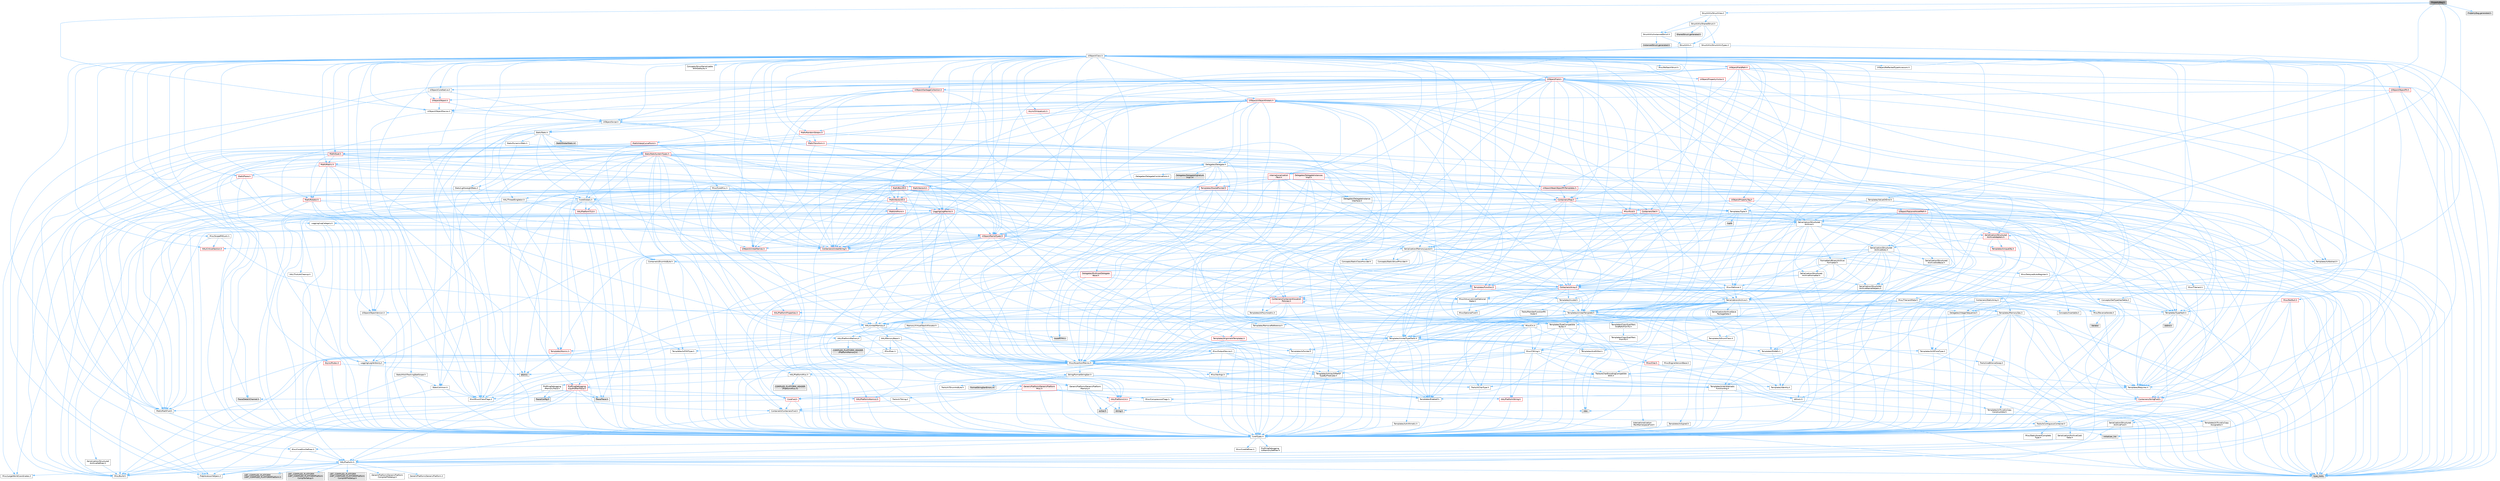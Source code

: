 digraph "PropertyBag.h"
{
 // INTERACTIVE_SVG=YES
 // LATEX_PDF_SIZE
  bgcolor="transparent";
  edge [fontname=Helvetica,fontsize=10,labelfontname=Helvetica,labelfontsize=10];
  node [fontname=Helvetica,fontsize=10,shape=box,height=0.2,width=0.4];
  Node1 [id="Node000001",label="PropertyBag.h",height=0.2,width=0.4,color="gray40", fillcolor="grey60", style="filled", fontcolor="black",tooltip=" "];
  Node1 -> Node2 [id="edge1_Node000001_Node000002",color="steelblue1",style="solid",tooltip=" "];
  Node2 [id="Node000002",label="Misc/TVariantMeta.h",height=0.2,width=0.4,color="grey40", fillcolor="white", style="filled",URL="$d0/d34/TVariantMeta_8h.html",tooltip=" "];
  Node2 -> Node3 [id="edge2_Node000002_Node000003",color="steelblue1",style="solid",tooltip=" "];
  Node3 [id="Node000003",label="Templates/MemoryOps.h",height=0.2,width=0.4,color="grey40", fillcolor="white", style="filled",URL="$db/dea/MemoryOps_8h.html",tooltip=" "];
  Node3 -> Node4 [id="edge3_Node000003_Node000004",color="steelblue1",style="solid",tooltip=" "];
  Node4 [id="Node000004",label="CoreTypes.h",height=0.2,width=0.4,color="grey40", fillcolor="white", style="filled",URL="$dc/dec/CoreTypes_8h.html",tooltip=" "];
  Node4 -> Node5 [id="edge4_Node000004_Node000005",color="steelblue1",style="solid",tooltip=" "];
  Node5 [id="Node000005",label="HAL/Platform.h",height=0.2,width=0.4,color="grey40", fillcolor="white", style="filled",URL="$d9/dd0/Platform_8h.html",tooltip=" "];
  Node5 -> Node6 [id="edge5_Node000005_Node000006",color="steelblue1",style="solid",tooltip=" "];
  Node6 [id="Node000006",label="Misc/Build.h",height=0.2,width=0.4,color="grey40", fillcolor="white", style="filled",URL="$d3/dbb/Build_8h.html",tooltip=" "];
  Node5 -> Node7 [id="edge6_Node000005_Node000007",color="steelblue1",style="solid",tooltip=" "];
  Node7 [id="Node000007",label="Misc/LargeWorldCoordinates.h",height=0.2,width=0.4,color="grey40", fillcolor="white", style="filled",URL="$d2/dcb/LargeWorldCoordinates_8h.html",tooltip=" "];
  Node5 -> Node8 [id="edge7_Node000005_Node000008",color="steelblue1",style="solid",tooltip=" "];
  Node8 [id="Node000008",label="type_traits",height=0.2,width=0.4,color="grey60", fillcolor="#E0E0E0", style="filled",tooltip=" "];
  Node5 -> Node9 [id="edge8_Node000005_Node000009",color="steelblue1",style="solid",tooltip=" "];
  Node9 [id="Node000009",label="PreprocessorHelpers.h",height=0.2,width=0.4,color="grey40", fillcolor="white", style="filled",URL="$db/ddb/PreprocessorHelpers_8h.html",tooltip=" "];
  Node5 -> Node10 [id="edge9_Node000005_Node000010",color="steelblue1",style="solid",tooltip=" "];
  Node10 [id="Node000010",label="UBT_COMPILED_PLATFORM\l/UBT_COMPILED_PLATFORMPlatform\lCompilerPreSetup.h",height=0.2,width=0.4,color="grey60", fillcolor="#E0E0E0", style="filled",tooltip=" "];
  Node5 -> Node11 [id="edge10_Node000005_Node000011",color="steelblue1",style="solid",tooltip=" "];
  Node11 [id="Node000011",label="GenericPlatform/GenericPlatform\lCompilerPreSetup.h",height=0.2,width=0.4,color="grey40", fillcolor="white", style="filled",URL="$d9/dc8/GenericPlatformCompilerPreSetup_8h.html",tooltip=" "];
  Node5 -> Node12 [id="edge11_Node000005_Node000012",color="steelblue1",style="solid",tooltip=" "];
  Node12 [id="Node000012",label="GenericPlatform/GenericPlatform.h",height=0.2,width=0.4,color="grey40", fillcolor="white", style="filled",URL="$d6/d84/GenericPlatform_8h.html",tooltip=" "];
  Node5 -> Node13 [id="edge12_Node000005_Node000013",color="steelblue1",style="solid",tooltip=" "];
  Node13 [id="Node000013",label="UBT_COMPILED_PLATFORM\l/UBT_COMPILED_PLATFORMPlatform.h",height=0.2,width=0.4,color="grey60", fillcolor="#E0E0E0", style="filled",tooltip=" "];
  Node5 -> Node14 [id="edge13_Node000005_Node000014",color="steelblue1",style="solid",tooltip=" "];
  Node14 [id="Node000014",label="UBT_COMPILED_PLATFORM\l/UBT_COMPILED_PLATFORMPlatform\lCompilerSetup.h",height=0.2,width=0.4,color="grey60", fillcolor="#E0E0E0", style="filled",tooltip=" "];
  Node4 -> Node15 [id="edge14_Node000004_Node000015",color="steelblue1",style="solid",tooltip=" "];
  Node15 [id="Node000015",label="ProfilingDebugging\l/UMemoryDefines.h",height=0.2,width=0.4,color="grey40", fillcolor="white", style="filled",URL="$d2/da2/UMemoryDefines_8h.html",tooltip=" "];
  Node4 -> Node16 [id="edge15_Node000004_Node000016",color="steelblue1",style="solid",tooltip=" "];
  Node16 [id="Node000016",label="Misc/CoreMiscDefines.h",height=0.2,width=0.4,color="grey40", fillcolor="white", style="filled",URL="$da/d38/CoreMiscDefines_8h.html",tooltip=" "];
  Node16 -> Node5 [id="edge16_Node000016_Node000005",color="steelblue1",style="solid",tooltip=" "];
  Node16 -> Node9 [id="edge17_Node000016_Node000009",color="steelblue1",style="solid",tooltip=" "];
  Node4 -> Node17 [id="edge18_Node000004_Node000017",color="steelblue1",style="solid",tooltip=" "];
  Node17 [id="Node000017",label="Misc/CoreDefines.h",height=0.2,width=0.4,color="grey40", fillcolor="white", style="filled",URL="$d3/dd2/CoreDefines_8h.html",tooltip=" "];
  Node3 -> Node18 [id="edge19_Node000003_Node000018",color="steelblue1",style="solid",tooltip=" "];
  Node18 [id="Node000018",label="HAL/UnrealMemory.h",height=0.2,width=0.4,color="grey40", fillcolor="white", style="filled",URL="$d9/d96/UnrealMemory_8h.html",tooltip=" "];
  Node18 -> Node4 [id="edge20_Node000018_Node000004",color="steelblue1",style="solid",tooltip=" "];
  Node18 -> Node19 [id="edge21_Node000018_Node000019",color="steelblue1",style="solid",tooltip=" "];
  Node19 [id="Node000019",label="GenericPlatform/GenericPlatform\lMemory.h",height=0.2,width=0.4,color="grey40", fillcolor="white", style="filled",URL="$dd/d22/GenericPlatformMemory_8h.html",tooltip=" "];
  Node19 -> Node20 [id="edge22_Node000019_Node000020",color="steelblue1",style="solid",tooltip=" "];
  Node20 [id="Node000020",label="CoreFwd.h",height=0.2,width=0.4,color="red", fillcolor="#FFF0F0", style="filled",URL="$d1/d1e/CoreFwd_8h.html",tooltip=" "];
  Node20 -> Node4 [id="edge23_Node000020_Node000004",color="steelblue1",style="solid",tooltip=" "];
  Node20 -> Node21 [id="edge24_Node000020_Node000021",color="steelblue1",style="solid",tooltip=" "];
  Node21 [id="Node000021",label="Containers/ContainersFwd.h",height=0.2,width=0.4,color="grey40", fillcolor="white", style="filled",URL="$d4/d0a/ContainersFwd_8h.html",tooltip=" "];
  Node21 -> Node5 [id="edge25_Node000021_Node000005",color="steelblue1",style="solid",tooltip=" "];
  Node21 -> Node4 [id="edge26_Node000021_Node000004",color="steelblue1",style="solid",tooltip=" "];
  Node21 -> Node22 [id="edge27_Node000021_Node000022",color="steelblue1",style="solid",tooltip=" "];
  Node22 [id="Node000022",label="Traits/IsContiguousContainer.h",height=0.2,width=0.4,color="grey40", fillcolor="white", style="filled",URL="$d5/d3c/IsContiguousContainer_8h.html",tooltip=" "];
  Node22 -> Node4 [id="edge28_Node000022_Node000004",color="steelblue1",style="solid",tooltip=" "];
  Node22 -> Node23 [id="edge29_Node000022_Node000023",color="steelblue1",style="solid",tooltip=" "];
  Node23 [id="Node000023",label="Misc/StaticAssertComplete\lType.h",height=0.2,width=0.4,color="grey40", fillcolor="white", style="filled",URL="$d5/d4e/StaticAssertCompleteType_8h.html",tooltip=" "];
  Node22 -> Node24 [id="edge30_Node000022_Node000024",color="steelblue1",style="solid",tooltip=" "];
  Node24 [id="Node000024",label="initializer_list",height=0.2,width=0.4,color="grey60", fillcolor="#E0E0E0", style="filled",tooltip=" "];
  Node20 -> Node25 [id="edge31_Node000020_Node000025",color="steelblue1",style="solid",tooltip=" "];
  Node25 [id="Node000025",label="Math/MathFwd.h",height=0.2,width=0.4,color="grey40", fillcolor="white", style="filled",URL="$d2/d10/MathFwd_8h.html",tooltip=" "];
  Node25 -> Node5 [id="edge32_Node000025_Node000005",color="steelblue1",style="solid",tooltip=" "];
  Node19 -> Node4 [id="edge33_Node000019_Node000004",color="steelblue1",style="solid",tooltip=" "];
  Node19 -> Node27 [id="edge34_Node000019_Node000027",color="steelblue1",style="solid",tooltip=" "];
  Node27 [id="Node000027",label="HAL/PlatformString.h",height=0.2,width=0.4,color="red", fillcolor="#FFF0F0", style="filled",URL="$db/db5/PlatformString_8h.html",tooltip=" "];
  Node27 -> Node4 [id="edge35_Node000027_Node000004",color="steelblue1",style="solid",tooltip=" "];
  Node19 -> Node29 [id="edge36_Node000019_Node000029",color="steelblue1",style="solid",tooltip=" "];
  Node29 [id="Node000029",label="string.h",height=0.2,width=0.4,color="grey60", fillcolor="#E0E0E0", style="filled",tooltip=" "];
  Node19 -> Node30 [id="edge37_Node000019_Node000030",color="steelblue1",style="solid",tooltip=" "];
  Node30 [id="Node000030",label="wchar.h",height=0.2,width=0.4,color="grey60", fillcolor="#E0E0E0", style="filled",tooltip=" "];
  Node18 -> Node31 [id="edge38_Node000018_Node000031",color="steelblue1",style="solid",tooltip=" "];
  Node31 [id="Node000031",label="HAL/MemoryBase.h",height=0.2,width=0.4,color="grey40", fillcolor="white", style="filled",URL="$d6/d9f/MemoryBase_8h.html",tooltip=" "];
  Node31 -> Node4 [id="edge39_Node000031_Node000004",color="steelblue1",style="solid",tooltip=" "];
  Node31 -> Node32 [id="edge40_Node000031_Node000032",color="steelblue1",style="solid",tooltip=" "];
  Node32 [id="Node000032",label="HAL/PlatformAtomics.h",height=0.2,width=0.4,color="red", fillcolor="#FFF0F0", style="filled",URL="$d3/d36/PlatformAtomics_8h.html",tooltip=" "];
  Node32 -> Node4 [id="edge41_Node000032_Node000004",color="steelblue1",style="solid",tooltip=" "];
  Node31 -> Node35 [id="edge42_Node000031_Node000035",color="steelblue1",style="solid",tooltip=" "];
  Node35 [id="Node000035",label="HAL/PlatformCrt.h",height=0.2,width=0.4,color="red", fillcolor="#FFF0F0", style="filled",URL="$d8/d75/PlatformCrt_8h.html",tooltip=" "];
  Node35 -> Node36 [id="edge43_Node000035_Node000036",color="steelblue1",style="solid",tooltip=" "];
  Node36 [id="Node000036",label="new",height=0.2,width=0.4,color="grey60", fillcolor="#E0E0E0", style="filled",tooltip=" "];
  Node35 -> Node30 [id="edge44_Node000035_Node000030",color="steelblue1",style="solid",tooltip=" "];
  Node35 -> Node29 [id="edge45_Node000035_Node000029",color="steelblue1",style="solid",tooltip=" "];
  Node31 -> Node43 [id="edge46_Node000031_Node000043",color="steelblue1",style="solid",tooltip=" "];
  Node43 [id="Node000043",label="Misc/Exec.h",height=0.2,width=0.4,color="grey40", fillcolor="white", style="filled",URL="$de/ddb/Exec_8h.html",tooltip=" "];
  Node43 -> Node4 [id="edge47_Node000043_Node000004",color="steelblue1",style="solid",tooltip=" "];
  Node43 -> Node44 [id="edge48_Node000043_Node000044",color="steelblue1",style="solid",tooltip=" "];
  Node44 [id="Node000044",label="Misc/AssertionMacros.h",height=0.2,width=0.4,color="grey40", fillcolor="white", style="filled",URL="$d0/dfa/AssertionMacros_8h.html",tooltip=" "];
  Node44 -> Node4 [id="edge49_Node000044_Node000004",color="steelblue1",style="solid",tooltip=" "];
  Node44 -> Node5 [id="edge50_Node000044_Node000005",color="steelblue1",style="solid",tooltip=" "];
  Node44 -> Node45 [id="edge51_Node000044_Node000045",color="steelblue1",style="solid",tooltip=" "];
  Node45 [id="Node000045",label="HAL/PlatformMisc.h",height=0.2,width=0.4,color="grey40", fillcolor="white", style="filled",URL="$d0/df5/PlatformMisc_8h.html",tooltip=" "];
  Node45 -> Node4 [id="edge52_Node000045_Node000004",color="steelblue1",style="solid",tooltip=" "];
  Node45 -> Node46 [id="edge53_Node000045_Node000046",color="steelblue1",style="solid",tooltip=" "];
  Node46 [id="Node000046",label="GenericPlatform/GenericPlatform\lMisc.h",height=0.2,width=0.4,color="red", fillcolor="#FFF0F0", style="filled",URL="$db/d9a/GenericPlatformMisc_8h.html",tooltip=" "];
  Node46 -> Node47 [id="edge54_Node000046_Node000047",color="steelblue1",style="solid",tooltip=" "];
  Node47 [id="Node000047",label="Containers/StringFwd.h",height=0.2,width=0.4,color="red", fillcolor="#FFF0F0", style="filled",URL="$df/d37/StringFwd_8h.html",tooltip=" "];
  Node47 -> Node4 [id="edge55_Node000047_Node000004",color="steelblue1",style="solid",tooltip=" "];
  Node47 -> Node22 [id="edge56_Node000047_Node000022",color="steelblue1",style="solid",tooltip=" "];
  Node46 -> Node20 [id="edge57_Node000046_Node000020",color="steelblue1",style="solid",tooltip=" "];
  Node46 -> Node4 [id="edge58_Node000046_Node000004",color="steelblue1",style="solid",tooltip=" "];
  Node46 -> Node35 [id="edge59_Node000046_Node000035",color="steelblue1",style="solid",tooltip=" "];
  Node46 -> Node51 [id="edge60_Node000046_Node000051",color="steelblue1",style="solid",tooltip=" "];
  Node51 [id="Node000051",label="Misc/CompressionFlags.h",height=0.2,width=0.4,color="grey40", fillcolor="white", style="filled",URL="$d9/d76/CompressionFlags_8h.html",tooltip=" "];
  Node46 -> Node52 [id="edge61_Node000046_Node000052",color="steelblue1",style="solid",tooltip=" "];
  Node52 [id="Node000052",label="Misc/EnumClassFlags.h",height=0.2,width=0.4,color="grey40", fillcolor="white", style="filled",URL="$d8/de7/EnumClassFlags_8h.html",tooltip=" "];
  Node45 -> Node55 [id="edge62_Node000045_Node000055",color="steelblue1",style="solid",tooltip=" "];
  Node55 [id="Node000055",label="COMPILED_PLATFORM_HEADER\l(PlatformMisc.h)",height=0.2,width=0.4,color="grey60", fillcolor="#E0E0E0", style="filled",tooltip=" "];
  Node45 -> Node56 [id="edge63_Node000045_Node000056",color="steelblue1",style="solid",tooltip=" "];
  Node56 [id="Node000056",label="ProfilingDebugging\l/CpuProfilerTrace.h",height=0.2,width=0.4,color="red", fillcolor="#FFF0F0", style="filled",URL="$da/dcb/CpuProfilerTrace_8h.html",tooltip=" "];
  Node56 -> Node4 [id="edge64_Node000056_Node000004",color="steelblue1",style="solid",tooltip=" "];
  Node56 -> Node21 [id="edge65_Node000056_Node000021",color="steelblue1",style="solid",tooltip=" "];
  Node56 -> Node32 [id="edge66_Node000056_Node000032",color="steelblue1",style="solid",tooltip=" "];
  Node56 -> Node9 [id="edge67_Node000056_Node000009",color="steelblue1",style="solid",tooltip=" "];
  Node56 -> Node6 [id="edge68_Node000056_Node000006",color="steelblue1",style="solid",tooltip=" "];
  Node56 -> Node57 [id="edge69_Node000056_Node000057",color="steelblue1",style="solid",tooltip=" "];
  Node57 [id="Node000057",label="Trace/Config.h",height=0.2,width=0.4,color="grey60", fillcolor="#E0E0E0", style="filled",tooltip=" "];
  Node56 -> Node58 [id="edge70_Node000056_Node000058",color="steelblue1",style="solid",tooltip=" "];
  Node58 [id="Node000058",label="Trace/Detail/Channel.h",height=0.2,width=0.4,color="grey60", fillcolor="#E0E0E0", style="filled",tooltip=" "];
  Node56 -> Node60 [id="edge71_Node000056_Node000060",color="steelblue1",style="solid",tooltip=" "];
  Node60 [id="Node000060",label="Trace/Trace.h",height=0.2,width=0.4,color="grey60", fillcolor="#E0E0E0", style="filled",tooltip=" "];
  Node44 -> Node9 [id="edge72_Node000044_Node000009",color="steelblue1",style="solid",tooltip=" "];
  Node44 -> Node61 [id="edge73_Node000044_Node000061",color="steelblue1",style="solid",tooltip=" "];
  Node61 [id="Node000061",label="Templates/EnableIf.h",height=0.2,width=0.4,color="grey40", fillcolor="white", style="filled",URL="$d7/d60/EnableIf_8h.html",tooltip=" "];
  Node61 -> Node4 [id="edge74_Node000061_Node000004",color="steelblue1",style="solid",tooltip=" "];
  Node44 -> Node62 [id="edge75_Node000044_Node000062",color="steelblue1",style="solid",tooltip=" "];
  Node62 [id="Node000062",label="Templates/IsArrayOrRefOf\lTypeByPredicate.h",height=0.2,width=0.4,color="grey40", fillcolor="white", style="filled",URL="$d6/da1/IsArrayOrRefOfTypeByPredicate_8h.html",tooltip=" "];
  Node62 -> Node4 [id="edge76_Node000062_Node000004",color="steelblue1",style="solid",tooltip=" "];
  Node44 -> Node63 [id="edge77_Node000044_Node000063",color="steelblue1",style="solid",tooltip=" "];
  Node63 [id="Node000063",label="Templates/IsValidVariadic\lFunctionArg.h",height=0.2,width=0.4,color="grey40", fillcolor="white", style="filled",URL="$d0/dc8/IsValidVariadicFunctionArg_8h.html",tooltip=" "];
  Node63 -> Node4 [id="edge78_Node000063_Node000004",color="steelblue1",style="solid",tooltip=" "];
  Node63 -> Node64 [id="edge79_Node000063_Node000064",color="steelblue1",style="solid",tooltip=" "];
  Node64 [id="Node000064",label="IsEnum.h",height=0.2,width=0.4,color="grey40", fillcolor="white", style="filled",URL="$d4/de5/IsEnum_8h.html",tooltip=" "];
  Node63 -> Node8 [id="edge80_Node000063_Node000008",color="steelblue1",style="solid",tooltip=" "];
  Node44 -> Node65 [id="edge81_Node000044_Node000065",color="steelblue1",style="solid",tooltip=" "];
  Node65 [id="Node000065",label="Traits/IsCharEncodingCompatible\lWith.h",height=0.2,width=0.4,color="grey40", fillcolor="white", style="filled",URL="$df/dd1/IsCharEncodingCompatibleWith_8h.html",tooltip=" "];
  Node65 -> Node8 [id="edge82_Node000065_Node000008",color="steelblue1",style="solid",tooltip=" "];
  Node65 -> Node66 [id="edge83_Node000065_Node000066",color="steelblue1",style="solid",tooltip=" "];
  Node66 [id="Node000066",label="Traits/IsCharType.h",height=0.2,width=0.4,color="grey40", fillcolor="white", style="filled",URL="$db/d51/IsCharType_8h.html",tooltip=" "];
  Node66 -> Node4 [id="edge84_Node000066_Node000004",color="steelblue1",style="solid",tooltip=" "];
  Node44 -> Node67 [id="edge85_Node000044_Node000067",color="steelblue1",style="solid",tooltip=" "];
  Node67 [id="Node000067",label="Misc/VarArgs.h",height=0.2,width=0.4,color="grey40", fillcolor="white", style="filled",URL="$d5/d6f/VarArgs_8h.html",tooltip=" "];
  Node67 -> Node4 [id="edge86_Node000067_Node000004",color="steelblue1",style="solid",tooltip=" "];
  Node44 -> Node68 [id="edge87_Node000044_Node000068",color="steelblue1",style="solid",tooltip=" "];
  Node68 [id="Node000068",label="String/FormatStringSan.h",height=0.2,width=0.4,color="grey40", fillcolor="white", style="filled",URL="$d3/d8b/FormatStringSan_8h.html",tooltip=" "];
  Node68 -> Node8 [id="edge88_Node000068_Node000008",color="steelblue1",style="solid",tooltip=" "];
  Node68 -> Node4 [id="edge89_Node000068_Node000004",color="steelblue1",style="solid",tooltip=" "];
  Node68 -> Node69 [id="edge90_Node000068_Node000069",color="steelblue1",style="solid",tooltip=" "];
  Node69 [id="Node000069",label="Templates/Requires.h",height=0.2,width=0.4,color="grey40", fillcolor="white", style="filled",URL="$dc/d96/Requires_8h.html",tooltip=" "];
  Node69 -> Node61 [id="edge91_Node000069_Node000061",color="steelblue1",style="solid",tooltip=" "];
  Node69 -> Node8 [id="edge92_Node000069_Node000008",color="steelblue1",style="solid",tooltip=" "];
  Node68 -> Node70 [id="edge93_Node000068_Node000070",color="steelblue1",style="solid",tooltip=" "];
  Node70 [id="Node000070",label="Templates/Identity.h",height=0.2,width=0.4,color="grey40", fillcolor="white", style="filled",URL="$d0/dd5/Identity_8h.html",tooltip=" "];
  Node68 -> Node63 [id="edge94_Node000068_Node000063",color="steelblue1",style="solid",tooltip=" "];
  Node68 -> Node66 [id="edge95_Node000068_Node000066",color="steelblue1",style="solid",tooltip=" "];
  Node68 -> Node71 [id="edge96_Node000068_Node000071",color="steelblue1",style="solid",tooltip=" "];
  Node71 [id="Node000071",label="Traits/IsTEnumAsByte.h",height=0.2,width=0.4,color="grey40", fillcolor="white", style="filled",URL="$d1/de6/IsTEnumAsByte_8h.html",tooltip=" "];
  Node68 -> Node72 [id="edge97_Node000068_Node000072",color="steelblue1",style="solid",tooltip=" "];
  Node72 [id="Node000072",label="Traits/IsTString.h",height=0.2,width=0.4,color="grey40", fillcolor="white", style="filled",URL="$d0/df8/IsTString_8h.html",tooltip=" "];
  Node72 -> Node21 [id="edge98_Node000072_Node000021",color="steelblue1",style="solid",tooltip=" "];
  Node68 -> Node21 [id="edge99_Node000068_Node000021",color="steelblue1",style="solid",tooltip=" "];
  Node68 -> Node73 [id="edge100_Node000068_Node000073",color="steelblue1",style="solid",tooltip=" "];
  Node73 [id="Node000073",label="FormatStringSanErrors.inl",height=0.2,width=0.4,color="grey60", fillcolor="#E0E0E0", style="filled",tooltip=" "];
  Node44 -> Node74 [id="edge101_Node000044_Node000074",color="steelblue1",style="solid",tooltip=" "];
  Node74 [id="Node000074",label="atomic",height=0.2,width=0.4,color="grey60", fillcolor="#E0E0E0", style="filled",tooltip=" "];
  Node31 -> Node75 [id="edge102_Node000031_Node000075",color="steelblue1",style="solid",tooltip=" "];
  Node75 [id="Node000075",label="Misc/OutputDevice.h",height=0.2,width=0.4,color="grey40", fillcolor="white", style="filled",URL="$d7/d32/OutputDevice_8h.html",tooltip=" "];
  Node75 -> Node20 [id="edge103_Node000075_Node000020",color="steelblue1",style="solid",tooltip=" "];
  Node75 -> Node4 [id="edge104_Node000075_Node000004",color="steelblue1",style="solid",tooltip=" "];
  Node75 -> Node76 [id="edge105_Node000075_Node000076",color="steelblue1",style="solid",tooltip=" "];
  Node76 [id="Node000076",label="Logging/LogVerbosity.h",height=0.2,width=0.4,color="grey40", fillcolor="white", style="filled",URL="$d2/d8f/LogVerbosity_8h.html",tooltip=" "];
  Node76 -> Node4 [id="edge106_Node000076_Node000004",color="steelblue1",style="solid",tooltip=" "];
  Node75 -> Node67 [id="edge107_Node000075_Node000067",color="steelblue1",style="solid",tooltip=" "];
  Node75 -> Node62 [id="edge108_Node000075_Node000062",color="steelblue1",style="solid",tooltip=" "];
  Node75 -> Node63 [id="edge109_Node000075_Node000063",color="steelblue1",style="solid",tooltip=" "];
  Node75 -> Node65 [id="edge110_Node000075_Node000065",color="steelblue1",style="solid",tooltip=" "];
  Node31 -> Node77 [id="edge111_Node000031_Node000077",color="steelblue1",style="solid",tooltip=" "];
  Node77 [id="Node000077",label="Templates/Atomic.h",height=0.2,width=0.4,color="red", fillcolor="#FFF0F0", style="filled",URL="$d3/d91/Atomic_8h.html",tooltip=" "];
  Node77 -> Node74 [id="edge112_Node000077_Node000074",color="steelblue1",style="solid",tooltip=" "];
  Node18 -> Node86 [id="edge113_Node000018_Node000086",color="steelblue1",style="solid",tooltip=" "];
  Node86 [id="Node000086",label="HAL/PlatformMemory.h",height=0.2,width=0.4,color="grey40", fillcolor="white", style="filled",URL="$de/d68/PlatformMemory_8h.html",tooltip=" "];
  Node86 -> Node4 [id="edge114_Node000086_Node000004",color="steelblue1",style="solid",tooltip=" "];
  Node86 -> Node19 [id="edge115_Node000086_Node000019",color="steelblue1",style="solid",tooltip=" "];
  Node86 -> Node87 [id="edge116_Node000086_Node000087",color="steelblue1",style="solid",tooltip=" "];
  Node87 [id="Node000087",label="COMPILED_PLATFORM_HEADER\l(PlatformMemory.h)",height=0.2,width=0.4,color="grey60", fillcolor="#E0E0E0", style="filled",tooltip=" "];
  Node18 -> Node88 [id="edge117_Node000018_Node000088",color="steelblue1",style="solid",tooltip=" "];
  Node88 [id="Node000088",label="ProfilingDebugging\l/MemoryTrace.h",height=0.2,width=0.4,color="grey40", fillcolor="white", style="filled",URL="$da/dd7/MemoryTrace_8h.html",tooltip=" "];
  Node88 -> Node5 [id="edge118_Node000088_Node000005",color="steelblue1",style="solid",tooltip=" "];
  Node88 -> Node52 [id="edge119_Node000088_Node000052",color="steelblue1",style="solid",tooltip=" "];
  Node88 -> Node57 [id="edge120_Node000088_Node000057",color="steelblue1",style="solid",tooltip=" "];
  Node88 -> Node60 [id="edge121_Node000088_Node000060",color="steelblue1",style="solid",tooltip=" "];
  Node18 -> Node89 [id="edge122_Node000018_Node000089",color="steelblue1",style="solid",tooltip=" "];
  Node89 [id="Node000089",label="Templates/IsPointer.h",height=0.2,width=0.4,color="grey40", fillcolor="white", style="filled",URL="$d7/d05/IsPointer_8h.html",tooltip=" "];
  Node89 -> Node4 [id="edge123_Node000089_Node000004",color="steelblue1",style="solid",tooltip=" "];
  Node3 -> Node84 [id="edge124_Node000003_Node000084",color="steelblue1",style="solid",tooltip=" "];
  Node84 [id="Node000084",label="Templates/IsTriviallyCopy\lAssignable.h",height=0.2,width=0.4,color="grey40", fillcolor="white", style="filled",URL="$d2/df2/IsTriviallyCopyAssignable_8h.html",tooltip=" "];
  Node84 -> Node4 [id="edge125_Node000084_Node000004",color="steelblue1",style="solid",tooltip=" "];
  Node84 -> Node8 [id="edge126_Node000084_Node000008",color="steelblue1",style="solid",tooltip=" "];
  Node3 -> Node83 [id="edge127_Node000003_Node000083",color="steelblue1",style="solid",tooltip=" "];
  Node83 [id="Node000083",label="Templates/IsTriviallyCopy\lConstructible.h",height=0.2,width=0.4,color="grey40", fillcolor="white", style="filled",URL="$d3/d78/IsTriviallyCopyConstructible_8h.html",tooltip=" "];
  Node83 -> Node4 [id="edge128_Node000083_Node000004",color="steelblue1",style="solid",tooltip=" "];
  Node83 -> Node8 [id="edge129_Node000083_Node000008",color="steelblue1",style="solid",tooltip=" "];
  Node3 -> Node69 [id="edge130_Node000003_Node000069",color="steelblue1",style="solid",tooltip=" "];
  Node3 -> Node90 [id="edge131_Node000003_Node000090",color="steelblue1",style="solid",tooltip=" "];
  Node90 [id="Node000090",label="Templates/UnrealTypeTraits.h",height=0.2,width=0.4,color="grey40", fillcolor="white", style="filled",URL="$d2/d2d/UnrealTypeTraits_8h.html",tooltip=" "];
  Node90 -> Node4 [id="edge132_Node000090_Node000004",color="steelblue1",style="solid",tooltip=" "];
  Node90 -> Node89 [id="edge133_Node000090_Node000089",color="steelblue1",style="solid",tooltip=" "];
  Node90 -> Node44 [id="edge134_Node000090_Node000044",color="steelblue1",style="solid",tooltip=" "];
  Node90 -> Node82 [id="edge135_Node000090_Node000082",color="steelblue1",style="solid",tooltip=" "];
  Node82 [id="Node000082",label="Templates/AndOrNot.h",height=0.2,width=0.4,color="grey40", fillcolor="white", style="filled",URL="$db/d0a/AndOrNot_8h.html",tooltip=" "];
  Node82 -> Node4 [id="edge136_Node000082_Node000004",color="steelblue1",style="solid",tooltip=" "];
  Node90 -> Node61 [id="edge137_Node000090_Node000061",color="steelblue1",style="solid",tooltip=" "];
  Node90 -> Node91 [id="edge138_Node000090_Node000091",color="steelblue1",style="solid",tooltip=" "];
  Node91 [id="Node000091",label="Templates/IsArithmetic.h",height=0.2,width=0.4,color="grey40", fillcolor="white", style="filled",URL="$d2/d5d/IsArithmetic_8h.html",tooltip=" "];
  Node91 -> Node4 [id="edge139_Node000091_Node000004",color="steelblue1",style="solid",tooltip=" "];
  Node90 -> Node64 [id="edge140_Node000090_Node000064",color="steelblue1",style="solid",tooltip=" "];
  Node90 -> Node92 [id="edge141_Node000090_Node000092",color="steelblue1",style="solid",tooltip=" "];
  Node92 [id="Node000092",label="Templates/Models.h",height=0.2,width=0.4,color="grey40", fillcolor="white", style="filled",URL="$d3/d0c/Models_8h.html",tooltip=" "];
  Node92 -> Node70 [id="edge142_Node000092_Node000070",color="steelblue1",style="solid",tooltip=" "];
  Node90 -> Node93 [id="edge143_Node000090_Node000093",color="steelblue1",style="solid",tooltip=" "];
  Node93 [id="Node000093",label="Templates/IsPODType.h",height=0.2,width=0.4,color="grey40", fillcolor="white", style="filled",URL="$d7/db1/IsPODType_8h.html",tooltip=" "];
  Node93 -> Node4 [id="edge144_Node000093_Node000004",color="steelblue1",style="solid",tooltip=" "];
  Node90 -> Node94 [id="edge145_Node000090_Node000094",color="steelblue1",style="solid",tooltip=" "];
  Node94 [id="Node000094",label="Templates/IsUECoreType.h",height=0.2,width=0.4,color="grey40", fillcolor="white", style="filled",URL="$d1/db8/IsUECoreType_8h.html",tooltip=" "];
  Node94 -> Node4 [id="edge146_Node000094_Node000004",color="steelblue1",style="solid",tooltip=" "];
  Node94 -> Node8 [id="edge147_Node000094_Node000008",color="steelblue1",style="solid",tooltip=" "];
  Node90 -> Node83 [id="edge148_Node000090_Node000083",color="steelblue1",style="solid",tooltip=" "];
  Node3 -> Node95 [id="edge149_Node000003_Node000095",color="steelblue1",style="solid",tooltip=" "];
  Node95 [id="Node000095",label="Traits/UseBitwiseSwap.h",height=0.2,width=0.4,color="grey40", fillcolor="white", style="filled",URL="$db/df3/UseBitwiseSwap_8h.html",tooltip=" "];
  Node95 -> Node4 [id="edge150_Node000095_Node000004",color="steelblue1",style="solid",tooltip=" "];
  Node95 -> Node8 [id="edge151_Node000095_Node000008",color="steelblue1",style="solid",tooltip=" "];
  Node3 -> Node36 [id="edge152_Node000003_Node000036",color="steelblue1",style="solid",tooltip=" "];
  Node3 -> Node8 [id="edge153_Node000003_Node000008",color="steelblue1",style="solid",tooltip=" "];
  Node2 -> Node96 [id="edge154_Node000002_Node000096",color="steelblue1",style="solid",tooltip=" "];
  Node96 [id="Node000096",label="Templates/TypeCompatible\lBytes.h",height=0.2,width=0.4,color="grey40", fillcolor="white", style="filled",URL="$df/d0a/TypeCompatibleBytes_8h.html",tooltip=" "];
  Node96 -> Node4 [id="edge155_Node000096_Node000004",color="steelblue1",style="solid",tooltip=" "];
  Node96 -> Node29 [id="edge156_Node000096_Node000029",color="steelblue1",style="solid",tooltip=" "];
  Node96 -> Node36 [id="edge157_Node000096_Node000036",color="steelblue1",style="solid",tooltip=" "];
  Node96 -> Node8 [id="edge158_Node000096_Node000008",color="steelblue1",style="solid",tooltip=" "];
  Node2 -> Node97 [id="edge159_Node000002_Node000097",color="steelblue1",style="solid",tooltip=" "];
  Node97 [id="Node000097",label="Templates/UnrealTemplate.h",height=0.2,width=0.4,color="grey40", fillcolor="white", style="filled",URL="$d4/d24/UnrealTemplate_8h.html",tooltip=" "];
  Node97 -> Node4 [id="edge160_Node000097_Node000004",color="steelblue1",style="solid",tooltip=" "];
  Node97 -> Node89 [id="edge161_Node000097_Node000089",color="steelblue1",style="solid",tooltip=" "];
  Node97 -> Node18 [id="edge162_Node000097_Node000018",color="steelblue1",style="solid",tooltip=" "];
  Node97 -> Node98 [id="edge163_Node000097_Node000098",color="steelblue1",style="solid",tooltip=" "];
  Node98 [id="Node000098",label="Templates/CopyQualifiers\lAndRefsFromTo.h",height=0.2,width=0.4,color="grey40", fillcolor="white", style="filled",URL="$d3/db3/CopyQualifiersAndRefsFromTo_8h.html",tooltip=" "];
  Node98 -> Node99 [id="edge164_Node000098_Node000099",color="steelblue1",style="solid",tooltip=" "];
  Node99 [id="Node000099",label="Templates/CopyQualifiers\lFromTo.h",height=0.2,width=0.4,color="grey40", fillcolor="white", style="filled",URL="$d5/db4/CopyQualifiersFromTo_8h.html",tooltip=" "];
  Node97 -> Node90 [id="edge165_Node000097_Node000090",color="steelblue1",style="solid",tooltip=" "];
  Node97 -> Node100 [id="edge166_Node000097_Node000100",color="steelblue1",style="solid",tooltip=" "];
  Node100 [id="Node000100",label="Templates/RemoveReference.h",height=0.2,width=0.4,color="grey40", fillcolor="white", style="filled",URL="$da/dbe/RemoveReference_8h.html",tooltip=" "];
  Node100 -> Node4 [id="edge167_Node000100_Node000004",color="steelblue1",style="solid",tooltip=" "];
  Node97 -> Node69 [id="edge168_Node000097_Node000069",color="steelblue1",style="solid",tooltip=" "];
  Node97 -> Node96 [id="edge169_Node000097_Node000096",color="steelblue1",style="solid",tooltip=" "];
  Node97 -> Node70 [id="edge170_Node000097_Node000070",color="steelblue1",style="solid",tooltip=" "];
  Node97 -> Node22 [id="edge171_Node000097_Node000022",color="steelblue1",style="solid",tooltip=" "];
  Node97 -> Node95 [id="edge172_Node000097_Node000095",color="steelblue1",style="solid",tooltip=" "];
  Node97 -> Node8 [id="edge173_Node000097_Node000008",color="steelblue1",style="solid",tooltip=" "];
  Node2 -> Node90 [id="edge174_Node000002_Node000090",color="steelblue1",style="solid",tooltip=" "];
  Node2 -> Node101 [id="edge175_Node000002_Node000101",color="steelblue1",style="solid",tooltip=" "];
  Node101 [id="Node000101",label="Delegates/IntegerSequence.h",height=0.2,width=0.4,color="grey40", fillcolor="white", style="filled",URL="$d2/dcc/IntegerSequence_8h.html",tooltip=" "];
  Node101 -> Node4 [id="edge176_Node000101_Node000004",color="steelblue1",style="solid",tooltip=" "];
  Node2 -> Node102 [id="edge177_Node000002_Node000102",color="steelblue1",style="solid",tooltip=" "];
  Node102 [id="Node000102",label="Concepts/Insertable.h",height=0.2,width=0.4,color="grey40", fillcolor="white", style="filled",URL="$d8/d3b/Insertable_8h.html",tooltip=" "];
  Node2 -> Node44 [id="edge178_Node000002_Node000044",color="steelblue1",style="solid",tooltip=" "];
  Node1 -> Node103 [id="edge179_Node000001_Node000103",color="steelblue1",style="solid",tooltip=" "];
  Node103 [id="Node000103",label="StructUtils/StructView.h",height=0.2,width=0.4,color="grey40", fillcolor="white", style="filled",URL="$d6/d2a/StructUtils_2StructView_8h.html",tooltip=" "];
  Node103 -> Node104 [id="edge180_Node000103_Node000104",color="steelblue1",style="solid",tooltip=" "];
  Node104 [id="Node000104",label="StructUtils/InstancedStruct.h",height=0.2,width=0.4,color="grey40", fillcolor="white", style="filled",URL="$d6/dc6/StructUtils_2InstancedStruct_8h.html",tooltip=" "];
  Node104 -> Node105 [id="edge181_Node000104_Node000105",color="steelblue1",style="solid",tooltip=" "];
  Node105 [id="Node000105",label="StructUtils.h",height=0.2,width=0.4,color="grey40", fillcolor="white", style="filled",URL="$db/d30/StructUtils_8h.html",tooltip=" "];
  Node105 -> Node90 [id="edge182_Node000105_Node000090",color="steelblue1",style="solid",tooltip=" "];
  Node105 -> Node106 [id="edge183_Node000105_Node000106",color="steelblue1",style="solid",tooltip=" "];
  Node106 [id="Node000106",label="UObject/Class.h",height=0.2,width=0.4,color="grey40", fillcolor="white", style="filled",URL="$d4/d05/Class_8h.html",tooltip=" "];
  Node106 -> Node107 [id="edge184_Node000106_Node000107",color="steelblue1",style="solid",tooltip=" "];
  Node107 [id="Node000107",label="Concepts/GetTypeHashable.h",height=0.2,width=0.4,color="grey40", fillcolor="white", style="filled",URL="$d3/da2/GetTypeHashable_8h.html",tooltip=" "];
  Node107 -> Node4 [id="edge185_Node000107_Node000004",color="steelblue1",style="solid",tooltip=" "];
  Node107 -> Node108 [id="edge186_Node000107_Node000108",color="steelblue1",style="solid",tooltip=" "];
  Node108 [id="Node000108",label="Templates/TypeHash.h",height=0.2,width=0.4,color="grey40", fillcolor="white", style="filled",URL="$d1/d62/TypeHash_8h.html",tooltip=" "];
  Node108 -> Node4 [id="edge187_Node000108_Node000004",color="steelblue1",style="solid",tooltip=" "];
  Node108 -> Node69 [id="edge188_Node000108_Node000069",color="steelblue1",style="solid",tooltip=" "];
  Node108 -> Node109 [id="edge189_Node000108_Node000109",color="steelblue1",style="solid",tooltip=" "];
  Node109 [id="Node000109",label="Misc/Crc.h",height=0.2,width=0.4,color="grey40", fillcolor="white", style="filled",URL="$d4/dd2/Crc_8h.html",tooltip=" "];
  Node109 -> Node4 [id="edge190_Node000109_Node000004",color="steelblue1",style="solid",tooltip=" "];
  Node109 -> Node27 [id="edge191_Node000109_Node000027",color="steelblue1",style="solid",tooltip=" "];
  Node109 -> Node44 [id="edge192_Node000109_Node000044",color="steelblue1",style="solid",tooltip=" "];
  Node109 -> Node110 [id="edge193_Node000109_Node000110",color="steelblue1",style="solid",tooltip=" "];
  Node110 [id="Node000110",label="Misc/CString.h",height=0.2,width=0.4,color="grey40", fillcolor="white", style="filled",URL="$d2/d49/CString_8h.html",tooltip=" "];
  Node110 -> Node4 [id="edge194_Node000110_Node000004",color="steelblue1",style="solid",tooltip=" "];
  Node110 -> Node35 [id="edge195_Node000110_Node000035",color="steelblue1",style="solid",tooltip=" "];
  Node110 -> Node27 [id="edge196_Node000110_Node000027",color="steelblue1",style="solid",tooltip=" "];
  Node110 -> Node44 [id="edge197_Node000110_Node000044",color="steelblue1",style="solid",tooltip=" "];
  Node110 -> Node111 [id="edge198_Node000110_Node000111",color="steelblue1",style="solid",tooltip=" "];
  Node111 [id="Node000111",label="Misc/Char.h",height=0.2,width=0.4,color="red", fillcolor="#FFF0F0", style="filled",URL="$d0/d58/Char_8h.html",tooltip=" "];
  Node111 -> Node4 [id="edge199_Node000111_Node000004",color="steelblue1",style="solid",tooltip=" "];
  Node111 -> Node8 [id="edge200_Node000111_Node000008",color="steelblue1",style="solid",tooltip=" "];
  Node110 -> Node67 [id="edge201_Node000110_Node000067",color="steelblue1",style="solid",tooltip=" "];
  Node110 -> Node62 [id="edge202_Node000110_Node000062",color="steelblue1",style="solid",tooltip=" "];
  Node110 -> Node63 [id="edge203_Node000110_Node000063",color="steelblue1",style="solid",tooltip=" "];
  Node110 -> Node65 [id="edge204_Node000110_Node000065",color="steelblue1",style="solid",tooltip=" "];
  Node109 -> Node111 [id="edge205_Node000109_Node000111",color="steelblue1",style="solid",tooltip=" "];
  Node109 -> Node90 [id="edge206_Node000109_Node000090",color="steelblue1",style="solid",tooltip=" "];
  Node109 -> Node66 [id="edge207_Node000109_Node000066",color="steelblue1",style="solid",tooltip=" "];
  Node108 -> Node114 [id="edge208_Node000108_Node000114",color="steelblue1",style="solid",tooltip=" "];
  Node114 [id="Node000114",label="stdint.h",height=0.2,width=0.4,color="grey60", fillcolor="#E0E0E0", style="filled",tooltip=" "];
  Node108 -> Node8 [id="edge209_Node000108_Node000008",color="steelblue1",style="solid",tooltip=" "];
  Node106 -> Node115 [id="edge210_Node000106_Node000115",color="steelblue1",style="solid",tooltip=" "];
  Node115 [id="Node000115",label="Concepts/StaticClassProvider.h",height=0.2,width=0.4,color="grey40", fillcolor="white", style="filled",URL="$dd/d83/StaticClassProvider_8h.html",tooltip=" "];
  Node106 -> Node116 [id="edge211_Node000106_Node000116",color="steelblue1",style="solid",tooltip=" "];
  Node116 [id="Node000116",label="Concepts/StaticStructProvider.h",height=0.2,width=0.4,color="grey40", fillcolor="white", style="filled",URL="$d5/d77/StaticStructProvider_8h.html",tooltip=" "];
  Node106 -> Node117 [id="edge212_Node000106_Node000117",color="steelblue1",style="solid",tooltip=" "];
  Node117 [id="Node000117",label="Concepts/StructSerializable\lWithDefaults.h",height=0.2,width=0.4,color="grey40", fillcolor="white", style="filled",URL="$d5/ddc/StructSerializableWithDefaults_8h.html",tooltip=" "];
  Node106 -> Node118 [id="edge213_Node000106_Node000118",color="steelblue1",style="solid",tooltip=" "];
  Node118 [id="Node000118",label="Containers/Array.h",height=0.2,width=0.4,color="red", fillcolor="#FFF0F0", style="filled",URL="$df/dd0/Array_8h.html",tooltip=" "];
  Node118 -> Node4 [id="edge214_Node000118_Node000004",color="steelblue1",style="solid",tooltip=" "];
  Node118 -> Node44 [id="edge215_Node000118_Node000044",color="steelblue1",style="solid",tooltip=" "];
  Node118 -> Node119 [id="edge216_Node000118_Node000119",color="steelblue1",style="solid",tooltip=" "];
  Node119 [id="Node000119",label="Misc/IntrusiveUnsetOptional\lState.h",height=0.2,width=0.4,color="grey40", fillcolor="white", style="filled",URL="$d2/d0a/IntrusiveUnsetOptionalState_8h.html",tooltip=" "];
  Node119 -> Node120 [id="edge217_Node000119_Node000120",color="steelblue1",style="solid",tooltip=" "];
  Node120 [id="Node000120",label="Misc/OptionalFwd.h",height=0.2,width=0.4,color="grey40", fillcolor="white", style="filled",URL="$dc/d50/OptionalFwd_8h.html",tooltip=" "];
  Node118 -> Node121 [id="edge218_Node000118_Node000121",color="steelblue1",style="solid",tooltip=" "];
  Node121 [id="Node000121",label="Misc/ReverseIterate.h",height=0.2,width=0.4,color="grey40", fillcolor="white", style="filled",URL="$db/de3/ReverseIterate_8h.html",tooltip=" "];
  Node121 -> Node5 [id="edge219_Node000121_Node000005",color="steelblue1",style="solid",tooltip=" "];
  Node121 -> Node122 [id="edge220_Node000121_Node000122",color="steelblue1",style="solid",tooltip=" "];
  Node122 [id="Node000122",label="iterator",height=0.2,width=0.4,color="grey60", fillcolor="#E0E0E0", style="filled",tooltip=" "];
  Node118 -> Node18 [id="edge221_Node000118_Node000018",color="steelblue1",style="solid",tooltip=" "];
  Node118 -> Node90 [id="edge222_Node000118_Node000090",color="steelblue1",style="solid",tooltip=" "];
  Node118 -> Node97 [id="edge223_Node000118_Node000097",color="steelblue1",style="solid",tooltip=" "];
  Node118 -> Node124 [id="edge224_Node000118_Node000124",color="steelblue1",style="solid",tooltip=" "];
  Node124 [id="Node000124",label="Containers/ContainerAllocation\lPolicies.h",height=0.2,width=0.4,color="red", fillcolor="#FFF0F0", style="filled",URL="$d7/dff/ContainerAllocationPolicies_8h.html",tooltip=" "];
  Node124 -> Node4 [id="edge225_Node000124_Node000004",color="steelblue1",style="solid",tooltip=" "];
  Node124 -> Node124 [id="edge226_Node000124_Node000124",color="steelblue1",style="solid",tooltip=" "];
  Node124 -> Node18 [id="edge227_Node000124_Node000018",color="steelblue1",style="solid",tooltip=" "];
  Node124 -> Node44 [id="edge228_Node000124_Node000044",color="steelblue1",style="solid",tooltip=" "];
  Node124 -> Node134 [id="edge229_Node000124_Node000134",color="steelblue1",style="solid",tooltip=" "];
  Node134 [id="Node000134",label="Templates/IsPolymorphic.h",height=0.2,width=0.4,color="grey40", fillcolor="white", style="filled",URL="$dc/d20/IsPolymorphic_8h.html",tooltip=" "];
  Node124 -> Node3 [id="edge230_Node000124_Node000003",color="steelblue1",style="solid",tooltip=" "];
  Node124 -> Node96 [id="edge231_Node000124_Node000096",color="steelblue1",style="solid",tooltip=" "];
  Node124 -> Node8 [id="edge232_Node000124_Node000008",color="steelblue1",style="solid",tooltip=" "];
  Node118 -> Node136 [id="edge233_Node000118_Node000136",color="steelblue1",style="solid",tooltip=" "];
  Node136 [id="Node000136",label="Serialization/Archive.h",height=0.2,width=0.4,color="grey40", fillcolor="white", style="filled",URL="$d7/d3b/Archive_8h.html",tooltip=" "];
  Node136 -> Node20 [id="edge234_Node000136_Node000020",color="steelblue1",style="solid",tooltip=" "];
  Node136 -> Node4 [id="edge235_Node000136_Node000004",color="steelblue1",style="solid",tooltip=" "];
  Node136 -> Node137 [id="edge236_Node000136_Node000137",color="steelblue1",style="solid",tooltip=" "];
  Node137 [id="Node000137",label="HAL/PlatformProperties.h",height=0.2,width=0.4,color="red", fillcolor="#FFF0F0", style="filled",URL="$d9/db0/PlatformProperties_8h.html",tooltip=" "];
  Node137 -> Node4 [id="edge237_Node000137_Node000004",color="steelblue1",style="solid",tooltip=" "];
  Node136 -> Node140 [id="edge238_Node000136_Node000140",color="steelblue1",style="solid",tooltip=" "];
  Node140 [id="Node000140",label="Internationalization\l/TextNamespaceFwd.h",height=0.2,width=0.4,color="grey40", fillcolor="white", style="filled",URL="$d8/d97/TextNamespaceFwd_8h.html",tooltip=" "];
  Node140 -> Node4 [id="edge239_Node000140_Node000004",color="steelblue1",style="solid",tooltip=" "];
  Node136 -> Node25 [id="edge240_Node000136_Node000025",color="steelblue1",style="solid",tooltip=" "];
  Node136 -> Node44 [id="edge241_Node000136_Node000044",color="steelblue1",style="solid",tooltip=" "];
  Node136 -> Node6 [id="edge242_Node000136_Node000006",color="steelblue1",style="solid",tooltip=" "];
  Node136 -> Node51 [id="edge243_Node000136_Node000051",color="steelblue1",style="solid",tooltip=" "];
  Node136 -> Node141 [id="edge244_Node000136_Node000141",color="steelblue1",style="solid",tooltip=" "];
  Node141 [id="Node000141",label="Misc/EngineVersionBase.h",height=0.2,width=0.4,color="grey40", fillcolor="white", style="filled",URL="$d5/d2b/EngineVersionBase_8h.html",tooltip=" "];
  Node141 -> Node4 [id="edge245_Node000141_Node000004",color="steelblue1",style="solid",tooltip=" "];
  Node136 -> Node67 [id="edge246_Node000136_Node000067",color="steelblue1",style="solid",tooltip=" "];
  Node136 -> Node142 [id="edge247_Node000136_Node000142",color="steelblue1",style="solid",tooltip=" "];
  Node142 [id="Node000142",label="Serialization/ArchiveCook\lData.h",height=0.2,width=0.4,color="grey40", fillcolor="white", style="filled",URL="$dc/db6/ArchiveCookData_8h.html",tooltip=" "];
  Node142 -> Node5 [id="edge248_Node000142_Node000005",color="steelblue1",style="solid",tooltip=" "];
  Node136 -> Node143 [id="edge249_Node000136_Node000143",color="steelblue1",style="solid",tooltip=" "];
  Node143 [id="Node000143",label="Serialization/ArchiveSave\lPackageData.h",height=0.2,width=0.4,color="grey40", fillcolor="white", style="filled",URL="$d1/d37/ArchiveSavePackageData_8h.html",tooltip=" "];
  Node136 -> Node61 [id="edge250_Node000136_Node000061",color="steelblue1",style="solid",tooltip=" "];
  Node136 -> Node62 [id="edge251_Node000136_Node000062",color="steelblue1",style="solid",tooltip=" "];
  Node136 -> Node144 [id="edge252_Node000136_Node000144",color="steelblue1",style="solid",tooltip=" "];
  Node144 [id="Node000144",label="Templates/IsEnumClass.h",height=0.2,width=0.4,color="grey40", fillcolor="white", style="filled",URL="$d7/d15/IsEnumClass_8h.html",tooltip=" "];
  Node144 -> Node4 [id="edge253_Node000144_Node000004",color="steelblue1",style="solid",tooltip=" "];
  Node144 -> Node82 [id="edge254_Node000144_Node000082",color="steelblue1",style="solid",tooltip=" "];
  Node136 -> Node131 [id="edge255_Node000136_Node000131",color="steelblue1",style="solid",tooltip=" "];
  Node131 [id="Node000131",label="Templates/IsSigned.h",height=0.2,width=0.4,color="grey40", fillcolor="white", style="filled",URL="$d8/dd8/IsSigned_8h.html",tooltip=" "];
  Node131 -> Node4 [id="edge256_Node000131_Node000004",color="steelblue1",style="solid",tooltip=" "];
  Node136 -> Node63 [id="edge257_Node000136_Node000063",color="steelblue1",style="solid",tooltip=" "];
  Node136 -> Node97 [id="edge258_Node000136_Node000097",color="steelblue1",style="solid",tooltip=" "];
  Node136 -> Node65 [id="edge259_Node000136_Node000065",color="steelblue1",style="solid",tooltip=" "];
  Node136 -> Node145 [id="edge260_Node000136_Node000145",color="steelblue1",style="solid",tooltip=" "];
  Node145 [id="Node000145",label="UObject/ObjectVersion.h",height=0.2,width=0.4,color="grey40", fillcolor="white", style="filled",URL="$da/d63/ObjectVersion_8h.html",tooltip=" "];
  Node145 -> Node4 [id="edge261_Node000145_Node000004",color="steelblue1",style="solid",tooltip=" "];
  Node118 -> Node107 [id="edge262_Node000118_Node000107",color="steelblue1",style="solid",tooltip=" "];
  Node118 -> Node153 [id="edge263_Node000118_Node000153",color="steelblue1",style="solid",tooltip=" "];
  Node153 [id="Node000153",label="Templates/Invoke.h",height=0.2,width=0.4,color="grey40", fillcolor="white", style="filled",URL="$d7/deb/Invoke_8h.html",tooltip=" "];
  Node153 -> Node4 [id="edge264_Node000153_Node000004",color="steelblue1",style="solid",tooltip=" "];
  Node153 -> Node154 [id="edge265_Node000153_Node000154",color="steelblue1",style="solid",tooltip=" "];
  Node154 [id="Node000154",label="Traits/MemberFunctionPtr\lOuter.h",height=0.2,width=0.4,color="grey40", fillcolor="white", style="filled",URL="$db/da7/MemberFunctionPtrOuter_8h.html",tooltip=" "];
  Node153 -> Node97 [id="edge266_Node000153_Node000097",color="steelblue1",style="solid",tooltip=" "];
  Node153 -> Node8 [id="edge267_Node000153_Node000008",color="steelblue1",style="solid",tooltip=" "];
  Node118 -> Node69 [id="edge268_Node000118_Node000069",color="steelblue1",style="solid",tooltip=" "];
  Node118 -> Node169 [id="edge269_Node000118_Node000169",color="steelblue1",style="solid",tooltip=" "];
  Node169 [id="Node000169",label="Templates/AlignmentTemplates.h",height=0.2,width=0.4,color="red", fillcolor="#FFF0F0", style="filled",URL="$dd/d32/AlignmentTemplates_8h.html",tooltip=" "];
  Node169 -> Node4 [id="edge270_Node000169_Node000004",color="steelblue1",style="solid",tooltip=" "];
  Node169 -> Node89 [id="edge271_Node000169_Node000089",color="steelblue1",style="solid",tooltip=" "];
  Node118 -> Node8 [id="edge272_Node000118_Node000008",color="steelblue1",style="solid",tooltip=" "];
  Node106 -> Node148 [id="edge273_Node000106_Node000148",color="steelblue1",style="solid",tooltip=" "];
  Node148 [id="Node000148",label="Containers/EnumAsByte.h",height=0.2,width=0.4,color="grey40", fillcolor="white", style="filled",URL="$d6/d9a/EnumAsByte_8h.html",tooltip=" "];
  Node148 -> Node4 [id="edge274_Node000148_Node000004",color="steelblue1",style="solid",tooltip=" "];
  Node148 -> Node93 [id="edge275_Node000148_Node000093",color="steelblue1",style="solid",tooltip=" "];
  Node148 -> Node108 [id="edge276_Node000148_Node000108",color="steelblue1",style="solid",tooltip=" "];
  Node106 -> Node170 [id="edge277_Node000106_Node000170",color="steelblue1",style="solid",tooltip=" "];
  Node170 [id="Node000170",label="Containers/Map.h",height=0.2,width=0.4,color="red", fillcolor="#FFF0F0", style="filled",URL="$df/d79/Map_8h.html",tooltip=" "];
  Node170 -> Node4 [id="edge278_Node000170_Node000004",color="steelblue1",style="solid",tooltip=" "];
  Node170 -> Node172 [id="edge279_Node000170_Node000172",color="steelblue1",style="solid",tooltip=" "];
  Node172 [id="Node000172",label="Containers/Set.h",height=0.2,width=0.4,color="red", fillcolor="#FFF0F0", style="filled",URL="$d4/d45/Set_8h.html",tooltip=" "];
  Node172 -> Node124 [id="edge280_Node000172_Node000124",color="steelblue1",style="solid",tooltip=" "];
  Node172 -> Node21 [id="edge281_Node000172_Node000021",color="steelblue1",style="solid",tooltip=" "];
  Node172 -> Node44 [id="edge282_Node000172_Node000044",color="steelblue1",style="solid",tooltip=" "];
  Node172 -> Node177 [id="edge283_Node000172_Node000177",color="steelblue1",style="solid",tooltip=" "];
  Node177 [id="Node000177",label="Serialization/Structured\lArchive.h",height=0.2,width=0.4,color="grey40", fillcolor="white", style="filled",URL="$d9/d1e/StructuredArchive_8h.html",tooltip=" "];
  Node177 -> Node118 [id="edge284_Node000177_Node000118",color="steelblue1",style="solid",tooltip=" "];
  Node177 -> Node124 [id="edge285_Node000177_Node000124",color="steelblue1",style="solid",tooltip=" "];
  Node177 -> Node4 [id="edge286_Node000177_Node000004",color="steelblue1",style="solid",tooltip=" "];
  Node177 -> Node178 [id="edge287_Node000177_Node000178",color="steelblue1",style="solid",tooltip=" "];
  Node178 [id="Node000178",label="Formatters/BinaryArchive\lFormatter.h",height=0.2,width=0.4,color="grey40", fillcolor="white", style="filled",URL="$d2/d01/BinaryArchiveFormatter_8h.html",tooltip=" "];
  Node178 -> Node118 [id="edge288_Node000178_Node000118",color="steelblue1",style="solid",tooltip=" "];
  Node178 -> Node5 [id="edge289_Node000178_Node000005",color="steelblue1",style="solid",tooltip=" "];
  Node178 -> Node136 [id="edge290_Node000178_Node000136",color="steelblue1",style="solid",tooltip=" "];
  Node178 -> Node179 [id="edge291_Node000178_Node000179",color="steelblue1",style="solid",tooltip=" "];
  Node179 [id="Node000179",label="Serialization/Structured\lArchiveFormatter.h",height=0.2,width=0.4,color="grey40", fillcolor="white", style="filled",URL="$db/dfe/StructuredArchiveFormatter_8h.html",tooltip=" "];
  Node179 -> Node118 [id="edge292_Node000179_Node000118",color="steelblue1",style="solid",tooltip=" "];
  Node179 -> Node20 [id="edge293_Node000179_Node000020",color="steelblue1",style="solid",tooltip=" "];
  Node179 -> Node4 [id="edge294_Node000179_Node000004",color="steelblue1",style="solid",tooltip=" "];
  Node179 -> Node180 [id="edge295_Node000179_Node000180",color="steelblue1",style="solid",tooltip=" "];
  Node180 [id="Node000180",label="Serialization/Structured\lArchiveNameHelpers.h",height=0.2,width=0.4,color="grey40", fillcolor="white", style="filled",URL="$d0/d7b/StructuredArchiveNameHelpers_8h.html",tooltip=" "];
  Node180 -> Node4 [id="edge296_Node000180_Node000004",color="steelblue1",style="solid",tooltip=" "];
  Node180 -> Node70 [id="edge297_Node000180_Node000070",color="steelblue1",style="solid",tooltip=" "];
  Node178 -> Node180 [id="edge298_Node000178_Node000180",color="steelblue1",style="solid",tooltip=" "];
  Node177 -> Node6 [id="edge299_Node000177_Node000006",color="steelblue1",style="solid",tooltip=" "];
  Node177 -> Node136 [id="edge300_Node000177_Node000136",color="steelblue1",style="solid",tooltip=" "];
  Node177 -> Node181 [id="edge301_Node000177_Node000181",color="steelblue1",style="solid",tooltip=" "];
  Node181 [id="Node000181",label="Serialization/Structured\lArchiveAdapters.h",height=0.2,width=0.4,color="red", fillcolor="#FFF0F0", style="filled",URL="$d3/de1/StructuredArchiveAdapters_8h.html",tooltip=" "];
  Node181 -> Node4 [id="edge302_Node000181_Node000004",color="steelblue1",style="solid",tooltip=" "];
  Node181 -> Node102 [id="edge303_Node000181_Node000102",color="steelblue1",style="solid",tooltip=" "];
  Node181 -> Node92 [id="edge304_Node000181_Node000092",color="steelblue1",style="solid",tooltip=" "];
  Node181 -> Node183 [id="edge305_Node000181_Node000183",color="steelblue1",style="solid",tooltip=" "];
  Node183 [id="Node000183",label="Serialization/Structured\lArchiveSlots.h",height=0.2,width=0.4,color="grey40", fillcolor="white", style="filled",URL="$d2/d87/StructuredArchiveSlots_8h.html",tooltip=" "];
  Node183 -> Node118 [id="edge306_Node000183_Node000118",color="steelblue1",style="solid",tooltip=" "];
  Node183 -> Node4 [id="edge307_Node000183_Node000004",color="steelblue1",style="solid",tooltip=" "];
  Node183 -> Node178 [id="edge308_Node000183_Node000178",color="steelblue1",style="solid",tooltip=" "];
  Node183 -> Node6 [id="edge309_Node000183_Node000006",color="steelblue1",style="solid",tooltip=" "];
  Node183 -> Node184 [id="edge310_Node000183_Node000184",color="steelblue1",style="solid",tooltip=" "];
  Node184 [id="Node000184",label="Misc/Optional.h",height=0.2,width=0.4,color="grey40", fillcolor="white", style="filled",URL="$d2/dae/Optional_8h.html",tooltip=" "];
  Node184 -> Node4 [id="edge311_Node000184_Node000004",color="steelblue1",style="solid",tooltip=" "];
  Node184 -> Node44 [id="edge312_Node000184_Node000044",color="steelblue1",style="solid",tooltip=" "];
  Node184 -> Node119 [id="edge313_Node000184_Node000119",color="steelblue1",style="solid",tooltip=" "];
  Node184 -> Node120 [id="edge314_Node000184_Node000120",color="steelblue1",style="solid",tooltip=" "];
  Node184 -> Node3 [id="edge315_Node000184_Node000003",color="steelblue1",style="solid",tooltip=" "];
  Node184 -> Node97 [id="edge316_Node000184_Node000097",color="steelblue1",style="solid",tooltip=" "];
  Node184 -> Node136 [id="edge317_Node000184_Node000136",color="steelblue1",style="solid",tooltip=" "];
  Node183 -> Node136 [id="edge318_Node000183_Node000136",color="steelblue1",style="solid",tooltip=" "];
  Node183 -> Node185 [id="edge319_Node000183_Node000185",color="steelblue1",style="solid",tooltip=" "];
  Node185 [id="Node000185",label="Serialization/Structured\lArchiveFwd.h",height=0.2,width=0.4,color="grey40", fillcolor="white", style="filled",URL="$d2/df9/StructuredArchiveFwd_8h.html",tooltip=" "];
  Node185 -> Node4 [id="edge320_Node000185_Node000004",color="steelblue1",style="solid",tooltip=" "];
  Node185 -> Node6 [id="edge321_Node000185_Node000006",color="steelblue1",style="solid",tooltip=" "];
  Node185 -> Node8 [id="edge322_Node000185_Node000008",color="steelblue1",style="solid",tooltip=" "];
  Node183 -> Node180 [id="edge323_Node000183_Node000180",color="steelblue1",style="solid",tooltip=" "];
  Node183 -> Node186 [id="edge324_Node000183_Node000186",color="steelblue1",style="solid",tooltip=" "];
  Node186 [id="Node000186",label="Serialization/Structured\lArchiveSlotBase.h",height=0.2,width=0.4,color="grey40", fillcolor="white", style="filled",URL="$d9/d9a/StructuredArchiveSlotBase_8h.html",tooltip=" "];
  Node186 -> Node4 [id="edge325_Node000186_Node000004",color="steelblue1",style="solid",tooltip=" "];
  Node183 -> Node61 [id="edge326_Node000183_Node000061",color="steelblue1",style="solid",tooltip=" "];
  Node183 -> Node144 [id="edge327_Node000183_Node000144",color="steelblue1",style="solid",tooltip=" "];
  Node181 -> Node187 [id="edge328_Node000181_Node000187",color="steelblue1",style="solid",tooltip=" "];
  Node187 [id="Node000187",label="Templates/UniqueObj.h",height=0.2,width=0.4,color="red", fillcolor="#FFF0F0", style="filled",URL="$da/d95/UniqueObj_8h.html",tooltip=" "];
  Node187 -> Node4 [id="edge329_Node000187_Node000004",color="steelblue1",style="solid",tooltip=" "];
  Node177 -> Node191 [id="edge330_Node000177_Node000191",color="steelblue1",style="solid",tooltip=" "];
  Node191 [id="Node000191",label="Serialization/Structured\lArchiveDefines.h",height=0.2,width=0.4,color="grey40", fillcolor="white", style="filled",URL="$d3/d61/StructuredArchiveDefines_8h.html",tooltip=" "];
  Node191 -> Node6 [id="edge331_Node000191_Node000006",color="steelblue1",style="solid",tooltip=" "];
  Node177 -> Node179 [id="edge332_Node000177_Node000179",color="steelblue1",style="solid",tooltip=" "];
  Node177 -> Node185 [id="edge333_Node000177_Node000185",color="steelblue1",style="solid",tooltip=" "];
  Node177 -> Node180 [id="edge334_Node000177_Node000180",color="steelblue1",style="solid",tooltip=" "];
  Node177 -> Node186 [id="edge335_Node000177_Node000186",color="steelblue1",style="solid",tooltip=" "];
  Node177 -> Node183 [id="edge336_Node000177_Node000183",color="steelblue1",style="solid",tooltip=" "];
  Node177 -> Node187 [id="edge337_Node000177_Node000187",color="steelblue1",style="solid",tooltip=" "];
  Node172 -> Node197 [id="edge338_Node000172_Node000197",color="steelblue1",style="solid",tooltip=" "];
  Node197 [id="Node000197",label="Templates/Function.h",height=0.2,width=0.4,color="red", fillcolor="#FFF0F0", style="filled",URL="$df/df5/Function_8h.html",tooltip=" "];
  Node197 -> Node4 [id="edge339_Node000197_Node000004",color="steelblue1",style="solid",tooltip=" "];
  Node197 -> Node44 [id="edge340_Node000197_Node000044",color="steelblue1",style="solid",tooltip=" "];
  Node197 -> Node119 [id="edge341_Node000197_Node000119",color="steelblue1",style="solid",tooltip=" "];
  Node197 -> Node18 [id="edge342_Node000197_Node000018",color="steelblue1",style="solid",tooltip=" "];
  Node197 -> Node90 [id="edge343_Node000197_Node000090",color="steelblue1",style="solid",tooltip=" "];
  Node197 -> Node153 [id="edge344_Node000197_Node000153",color="steelblue1",style="solid",tooltip=" "];
  Node197 -> Node97 [id="edge345_Node000197_Node000097",color="steelblue1",style="solid",tooltip=" "];
  Node197 -> Node69 [id="edge346_Node000197_Node000069",color="steelblue1",style="solid",tooltip=" "];
  Node197 -> Node36 [id="edge347_Node000197_Node000036",color="steelblue1",style="solid",tooltip=" "];
  Node197 -> Node8 [id="edge348_Node000197_Node000008",color="steelblue1",style="solid",tooltip=" "];
  Node172 -> Node108 [id="edge349_Node000172_Node000108",color="steelblue1",style="solid",tooltip=" "];
  Node172 -> Node97 [id="edge350_Node000172_Node000097",color="steelblue1",style="solid",tooltip=" "];
  Node172 -> Node24 [id="edge351_Node000172_Node000024",color="steelblue1",style="solid",tooltip=" "];
  Node172 -> Node8 [id="edge352_Node000172_Node000008",color="steelblue1",style="solid",tooltip=" "];
  Node170 -> Node192 [id="edge353_Node000170_Node000192",color="steelblue1",style="solid",tooltip=" "];
  Node192 [id="Node000192",label="Containers/UnrealString.h",height=0.2,width=0.4,color="red", fillcolor="#FFF0F0", style="filled",URL="$d5/dba/UnrealString_8h.html",tooltip=" "];
  Node170 -> Node44 [id="edge354_Node000170_Node000044",color="steelblue1",style="solid",tooltip=" "];
  Node170 -> Node197 [id="edge355_Node000170_Node000197",color="steelblue1",style="solid",tooltip=" "];
  Node170 -> Node200 [id="edge356_Node000170_Node000200",color="steelblue1",style="solid",tooltip=" "];
  Node200 [id="Node000200",label="Templates/Tuple.h",height=0.2,width=0.4,color="grey40", fillcolor="white", style="filled",URL="$d2/d4f/Tuple_8h.html",tooltip=" "];
  Node200 -> Node4 [id="edge357_Node000200_Node000004",color="steelblue1",style="solid",tooltip=" "];
  Node200 -> Node97 [id="edge358_Node000200_Node000097",color="steelblue1",style="solid",tooltip=" "];
  Node200 -> Node101 [id="edge359_Node000200_Node000101",color="steelblue1",style="solid",tooltip=" "];
  Node200 -> Node153 [id="edge360_Node000200_Node000153",color="steelblue1",style="solid",tooltip=" "];
  Node200 -> Node177 [id="edge361_Node000200_Node000177",color="steelblue1",style="solid",tooltip=" "];
  Node200 -> Node147 [id="edge362_Node000200_Node000147",color="steelblue1",style="solid",tooltip=" "];
  Node147 [id="Node000147",label="Serialization/MemoryLayout.h",height=0.2,width=0.4,color="grey40", fillcolor="white", style="filled",URL="$d7/d66/MemoryLayout_8h.html",tooltip=" "];
  Node147 -> Node115 [id="edge363_Node000147_Node000115",color="steelblue1",style="solid",tooltip=" "];
  Node147 -> Node116 [id="edge364_Node000147_Node000116",color="steelblue1",style="solid",tooltip=" "];
  Node147 -> Node148 [id="edge365_Node000147_Node000148",color="steelblue1",style="solid",tooltip=" "];
  Node147 -> Node47 [id="edge366_Node000147_Node000047",color="steelblue1",style="solid",tooltip=" "];
  Node147 -> Node18 [id="edge367_Node000147_Node000018",color="steelblue1",style="solid",tooltip=" "];
  Node147 -> Node149 [id="edge368_Node000147_Node000149",color="steelblue1",style="solid",tooltip=" "];
  Node149 [id="Node000149",label="Misc/DelayedAutoRegister.h",height=0.2,width=0.4,color="grey40", fillcolor="white", style="filled",URL="$d1/dda/DelayedAutoRegister_8h.html",tooltip=" "];
  Node149 -> Node5 [id="edge369_Node000149_Node000005",color="steelblue1",style="solid",tooltip=" "];
  Node147 -> Node61 [id="edge370_Node000147_Node000061",color="steelblue1",style="solid",tooltip=" "];
  Node147 -> Node150 [id="edge371_Node000147_Node000150",color="steelblue1",style="solid",tooltip=" "];
  Node150 [id="Node000150",label="Templates/IsAbstract.h",height=0.2,width=0.4,color="grey40", fillcolor="white", style="filled",URL="$d8/db7/IsAbstract_8h.html",tooltip=" "];
  Node147 -> Node134 [id="edge372_Node000147_Node000134",color="steelblue1",style="solid",tooltip=" "];
  Node147 -> Node92 [id="edge373_Node000147_Node000092",color="steelblue1",style="solid",tooltip=" "];
  Node147 -> Node97 [id="edge374_Node000147_Node000097",color="steelblue1",style="solid",tooltip=" "];
  Node200 -> Node69 [id="edge375_Node000200_Node000069",color="steelblue1",style="solid",tooltip=" "];
  Node200 -> Node108 [id="edge376_Node000200_Node000108",color="steelblue1",style="solid",tooltip=" "];
  Node200 -> Node201 [id="edge377_Node000200_Node000201",color="steelblue1",style="solid",tooltip=" "];
  Node201 [id="Node000201",label="tuple",height=0.2,width=0.4,color="grey60", fillcolor="#E0E0E0", style="filled",tooltip=" "];
  Node200 -> Node8 [id="edge378_Node000200_Node000008",color="steelblue1",style="solid",tooltip=" "];
  Node170 -> Node97 [id="edge379_Node000170_Node000097",color="steelblue1",style="solid",tooltip=" "];
  Node170 -> Node90 [id="edge380_Node000170_Node000090",color="steelblue1",style="solid",tooltip=" "];
  Node170 -> Node8 [id="edge381_Node000170_Node000008",color="steelblue1",style="solid",tooltip=" "];
  Node106 -> Node172 [id="edge382_Node000106_Node000172",color="steelblue1",style="solid",tooltip=" "];
  Node106 -> Node47 [id="edge383_Node000106_Node000047",color="steelblue1",style="solid",tooltip=" "];
  Node106 -> Node192 [id="edge384_Node000106_Node000192",color="steelblue1",style="solid",tooltip=" "];
  Node106 -> Node4 [id="edge385_Node000106_Node000004",color="steelblue1",style="solid",tooltip=" "];
  Node106 -> Node202 [id="edge386_Node000106_Node000202",color="steelblue1",style="solid",tooltip=" "];
  Node202 [id="Node000202",label="Async/Mutex.h",height=0.2,width=0.4,color="red", fillcolor="#FFF0F0", style="filled",URL="$de/db1/Mutex_8h.html",tooltip=" "];
  Node202 -> Node4 [id="edge387_Node000202_Node000004",color="steelblue1",style="solid",tooltip=" "];
  Node202 -> Node74 [id="edge388_Node000202_Node000074",color="steelblue1",style="solid",tooltip=" "];
  Node106 -> Node204 [id="edge389_Node000106_Node000204",color="steelblue1",style="solid",tooltip=" "];
  Node204 [id="Node000204",label="Async/UniqueLock.h",height=0.2,width=0.4,color="red", fillcolor="#FFF0F0", style="filled",URL="$da/dc6/UniqueLock_8h.html",tooltip=" "];
  Node204 -> Node44 [id="edge390_Node000204_Node000044",color="steelblue1",style="solid",tooltip=" "];
  Node106 -> Node205 [id="edge391_Node000106_Node000205",color="steelblue1",style="solid",tooltip=" "];
  Node205 [id="Node000205",label="HAL/CriticalSection.h",height=0.2,width=0.4,color="red", fillcolor="#FFF0F0", style="filled",URL="$d6/d90/CriticalSection_8h.html",tooltip=" "];
  Node106 -> Node35 [id="edge392_Node000106_Node000035",color="steelblue1",style="solid",tooltip=" "];
  Node106 -> Node18 [id="edge393_Node000106_Node000018",color="steelblue1",style="solid",tooltip=" "];
  Node106 -> Node208 [id="edge394_Node000106_Node000208",color="steelblue1",style="solid",tooltip=" "];
  Node208 [id="Node000208",label="Internationalization\l/Text.h",height=0.2,width=0.4,color="red", fillcolor="#FFF0F0", style="filled",URL="$d6/d35/Text_8h.html",tooltip=" "];
  Node208 -> Node4 [id="edge395_Node000208_Node000004",color="steelblue1",style="solid",tooltip=" "];
  Node208 -> Node32 [id="edge396_Node000208_Node000032",color="steelblue1",style="solid",tooltip=" "];
  Node208 -> Node44 [id="edge397_Node000208_Node000044",color="steelblue1",style="solid",tooltip=" "];
  Node208 -> Node52 [id="edge398_Node000208_Node000052",color="steelblue1",style="solid",tooltip=" "];
  Node208 -> Node90 [id="edge399_Node000208_Node000090",color="steelblue1",style="solid",tooltip=" "];
  Node208 -> Node118 [id="edge400_Node000208_Node000118",color="steelblue1",style="solid",tooltip=" "];
  Node208 -> Node192 [id="edge401_Node000208_Node000192",color="steelblue1",style="solid",tooltip=" "];
  Node208 -> Node148 [id="edge402_Node000208_Node000148",color="steelblue1",style="solid",tooltip=" "];
  Node208 -> Node220 [id="edge403_Node000208_Node000220",color="steelblue1",style="solid",tooltip=" "];
  Node220 [id="Node000220",label="Templates/SharedPointer.h",height=0.2,width=0.4,color="red", fillcolor="#FFF0F0", style="filled",URL="$d2/d17/SharedPointer_8h.html",tooltip=" "];
  Node220 -> Node4 [id="edge404_Node000220_Node000004",color="steelblue1",style="solid",tooltip=" "];
  Node220 -> Node119 [id="edge405_Node000220_Node000119",color="steelblue1",style="solid",tooltip=" "];
  Node220 -> Node44 [id="edge406_Node000220_Node000044",color="steelblue1",style="solid",tooltip=" "];
  Node220 -> Node18 [id="edge407_Node000220_Node000018",color="steelblue1",style="solid",tooltip=" "];
  Node220 -> Node118 [id="edge408_Node000220_Node000118",color="steelblue1",style="solid",tooltip=" "];
  Node220 -> Node170 [id="edge409_Node000220_Node000170",color="steelblue1",style="solid",tooltip=" "];
  Node220 -> Node222 [id="edge410_Node000220_Node000222",color="steelblue1",style="solid",tooltip=" "];
  Node222 [id="Node000222",label="CoreGlobals.h",height=0.2,width=0.4,color="grey40", fillcolor="white", style="filled",URL="$d5/d8c/CoreGlobals_8h.html",tooltip=" "];
  Node222 -> Node192 [id="edge411_Node000222_Node000192",color="steelblue1",style="solid",tooltip=" "];
  Node222 -> Node4 [id="edge412_Node000222_Node000004",color="steelblue1",style="solid",tooltip=" "];
  Node222 -> Node223 [id="edge413_Node000222_Node000223",color="steelblue1",style="solid",tooltip=" "];
  Node223 [id="Node000223",label="HAL/PlatformTLS.h",height=0.2,width=0.4,color="red", fillcolor="#FFF0F0", style="filled",URL="$d0/def/PlatformTLS_8h.html",tooltip=" "];
  Node223 -> Node4 [id="edge414_Node000223_Node000004",color="steelblue1",style="solid",tooltip=" "];
  Node222 -> Node226 [id="edge415_Node000222_Node000226",color="steelblue1",style="solid",tooltip=" "];
  Node226 [id="Node000226",label="Logging/LogMacros.h",height=0.2,width=0.4,color="red", fillcolor="#FFF0F0", style="filled",URL="$d0/d16/LogMacros_8h.html",tooltip=" "];
  Node226 -> Node192 [id="edge416_Node000226_Node000192",color="steelblue1",style="solid",tooltip=" "];
  Node226 -> Node4 [id="edge417_Node000226_Node000004",color="steelblue1",style="solid",tooltip=" "];
  Node226 -> Node9 [id="edge418_Node000226_Node000009",color="steelblue1",style="solid",tooltip=" "];
  Node226 -> Node227 [id="edge419_Node000226_Node000227",color="steelblue1",style="solid",tooltip=" "];
  Node227 [id="Node000227",label="Logging/LogCategory.h",height=0.2,width=0.4,color="grey40", fillcolor="white", style="filled",URL="$d9/d36/LogCategory_8h.html",tooltip=" "];
  Node227 -> Node4 [id="edge420_Node000227_Node000004",color="steelblue1",style="solid",tooltip=" "];
  Node227 -> Node76 [id="edge421_Node000227_Node000076",color="steelblue1",style="solid",tooltip=" "];
  Node227 -> Node210 [id="edge422_Node000227_Node000210",color="steelblue1",style="solid",tooltip=" "];
  Node210 [id="Node000210",label="UObject/NameTypes.h",height=0.2,width=0.4,color="red", fillcolor="#FFF0F0", style="filled",URL="$d6/d35/NameTypes_8h.html",tooltip=" "];
  Node210 -> Node4 [id="edge423_Node000210_Node000004",color="steelblue1",style="solid",tooltip=" "];
  Node210 -> Node44 [id="edge424_Node000210_Node000044",color="steelblue1",style="solid",tooltip=" "];
  Node210 -> Node18 [id="edge425_Node000210_Node000018",color="steelblue1",style="solid",tooltip=" "];
  Node210 -> Node90 [id="edge426_Node000210_Node000090",color="steelblue1",style="solid",tooltip=" "];
  Node210 -> Node97 [id="edge427_Node000210_Node000097",color="steelblue1",style="solid",tooltip=" "];
  Node210 -> Node192 [id="edge428_Node000210_Node000192",color="steelblue1",style="solid",tooltip=" "];
  Node210 -> Node205 [id="edge429_Node000210_Node000205",color="steelblue1",style="solid",tooltip=" "];
  Node210 -> Node47 [id="edge430_Node000210_Node000047",color="steelblue1",style="solid",tooltip=" "];
  Node210 -> Node212 [id="edge431_Node000210_Node000212",color="steelblue1",style="solid",tooltip=" "];
  Node212 [id="Node000212",label="UObject/UnrealNames.h",height=0.2,width=0.4,color="red", fillcolor="#FFF0F0", style="filled",URL="$d8/db1/UnrealNames_8h.html",tooltip=" "];
  Node212 -> Node4 [id="edge432_Node000212_Node000004",color="steelblue1",style="solid",tooltip=" "];
  Node210 -> Node77 [id="edge433_Node000210_Node000077",color="steelblue1",style="solid",tooltip=" "];
  Node210 -> Node147 [id="edge434_Node000210_Node000147",color="steelblue1",style="solid",tooltip=" "];
  Node210 -> Node119 [id="edge435_Node000210_Node000119",color="steelblue1",style="solid",tooltip=" "];
  Node210 -> Node60 [id="edge436_Node000210_Node000060",color="steelblue1",style="solid",tooltip=" "];
  Node226 -> Node76 [id="edge437_Node000226_Node000076",color="steelblue1",style="solid",tooltip=" "];
  Node226 -> Node44 [id="edge438_Node000226_Node000044",color="steelblue1",style="solid",tooltip=" "];
  Node226 -> Node6 [id="edge439_Node000226_Node000006",color="steelblue1",style="solid",tooltip=" "];
  Node226 -> Node67 [id="edge440_Node000226_Node000067",color="steelblue1",style="solid",tooltip=" "];
  Node226 -> Node68 [id="edge441_Node000226_Node000068",color="steelblue1",style="solid",tooltip=" "];
  Node226 -> Node61 [id="edge442_Node000226_Node000061",color="steelblue1",style="solid",tooltip=" "];
  Node226 -> Node62 [id="edge443_Node000226_Node000062",color="steelblue1",style="solid",tooltip=" "];
  Node226 -> Node63 [id="edge444_Node000226_Node000063",color="steelblue1",style="solid",tooltip=" "];
  Node226 -> Node65 [id="edge445_Node000226_Node000065",color="steelblue1",style="solid",tooltip=" "];
  Node226 -> Node8 [id="edge446_Node000226_Node000008",color="steelblue1",style="solid",tooltip=" "];
  Node222 -> Node6 [id="edge447_Node000222_Node000006",color="steelblue1",style="solid",tooltip=" "];
  Node222 -> Node52 [id="edge448_Node000222_Node000052",color="steelblue1",style="solid",tooltip=" "];
  Node222 -> Node75 [id="edge449_Node000222_Node000075",color="steelblue1",style="solid",tooltip=" "];
  Node222 -> Node56 [id="edge450_Node000222_Node000056",color="steelblue1",style="solid",tooltip=" "];
  Node222 -> Node77 [id="edge451_Node000222_Node000077",color="steelblue1",style="solid",tooltip=" "];
  Node222 -> Node210 [id="edge452_Node000222_Node000210",color="steelblue1",style="solid",tooltip=" "];
  Node222 -> Node74 [id="edge453_Node000222_Node000074",color="steelblue1",style="solid",tooltip=" "];
  Node208 -> Node184 [id="edge454_Node000208_Node000184",color="steelblue1",style="solid",tooltip=" "];
  Node208 -> Node69 [id="edge455_Node000208_Node000069",color="steelblue1",style="solid",tooltip=" "];
  Node208 -> Node8 [id="edge456_Node000208_Node000008",color="steelblue1",style="solid",tooltip=" "];
  Node106 -> Node227 [id="edge457_Node000106_Node000227",color="steelblue1",style="solid",tooltip=" "];
  Node106 -> Node226 [id="edge458_Node000106_Node000226",color="steelblue1",style="solid",tooltip=" "];
  Node106 -> Node76 [id="edge459_Node000106_Node000076",color="steelblue1",style="solid",tooltip=" "];
  Node106 -> Node265 [id="edge460_Node000106_Node000265",color="steelblue1",style="solid",tooltip=" "];
  Node265 [id="Node000265",label="Math/Box2D.h",height=0.2,width=0.4,color="red", fillcolor="#FFF0F0", style="filled",URL="$d3/d1c/Box2D_8h.html",tooltip=" "];
  Node265 -> Node118 [id="edge461_Node000265_Node000118",color="steelblue1",style="solid",tooltip=" "];
  Node265 -> Node192 [id="edge462_Node000265_Node000192",color="steelblue1",style="solid",tooltip=" "];
  Node265 -> Node4 [id="edge463_Node000265_Node000004",color="steelblue1",style="solid",tooltip=" "];
  Node265 -> Node25 [id="edge464_Node000265_Node000025",color="steelblue1",style="solid",tooltip=" "];
  Node265 -> Node266 [id="edge465_Node000265_Node000266",color="steelblue1",style="solid",tooltip=" "];
  Node266 [id="Node000266",label="Math/Vector2D.h",height=0.2,width=0.4,color="red", fillcolor="#FFF0F0", style="filled",URL="$d3/db0/Vector2D_8h.html",tooltip=" "];
  Node266 -> Node4 [id="edge466_Node000266_Node000004",color="steelblue1",style="solid",tooltip=" "];
  Node266 -> Node25 [id="edge467_Node000266_Node000025",color="steelblue1",style="solid",tooltip=" "];
  Node266 -> Node44 [id="edge468_Node000266_Node000044",color="steelblue1",style="solid",tooltip=" "];
  Node266 -> Node109 [id="edge469_Node000266_Node000109",color="steelblue1",style="solid",tooltip=" "];
  Node266 -> Node192 [id="edge470_Node000266_Node000192",color="steelblue1",style="solid",tooltip=" "];
  Node266 -> Node272 [id="edge471_Node000266_Node000272",color="steelblue1",style="solid",tooltip=" "];
  Node272 [id="Node000272",label="Math/IntPoint.h",height=0.2,width=0.4,color="red", fillcolor="#FFF0F0", style="filled",URL="$d3/df7/IntPoint_8h.html",tooltip=" "];
  Node272 -> Node4 [id="edge472_Node000272_Node000004",color="steelblue1",style="solid",tooltip=" "];
  Node272 -> Node44 [id="edge473_Node000272_Node000044",color="steelblue1",style="solid",tooltip=" "];
  Node272 -> Node25 [id="edge474_Node000272_Node000025",color="steelblue1",style="solid",tooltip=" "];
  Node272 -> Node192 [id="edge475_Node000272_Node000192",color="steelblue1",style="solid",tooltip=" "];
  Node272 -> Node177 [id="edge476_Node000272_Node000177",color="steelblue1",style="solid",tooltip=" "];
  Node272 -> Node108 [id="edge477_Node000272_Node000108",color="steelblue1",style="solid",tooltip=" "];
  Node266 -> Node226 [id="edge478_Node000266_Node000226",color="steelblue1",style="solid",tooltip=" "];
  Node266 -> Node8 [id="edge479_Node000266_Node000008",color="steelblue1",style="solid",tooltip=" "];
  Node265 -> Node44 [id="edge480_Node000265_Node000044",color="steelblue1",style="solid",tooltip=" "];
  Node265 -> Node7 [id="edge481_Node000265_Node000007",color="steelblue1",style="solid",tooltip=" "];
  Node265 -> Node136 [id="edge482_Node000265_Node000136",color="steelblue1",style="solid",tooltip=" "];
  Node265 -> Node94 [id="edge483_Node000265_Node000094",color="steelblue1",style="solid",tooltip=" "];
  Node265 -> Node90 [id="edge484_Node000265_Node000090",color="steelblue1",style="solid",tooltip=" "];
  Node265 -> Node210 [id="edge485_Node000265_Node000210",color="steelblue1",style="solid",tooltip=" "];
  Node265 -> Node212 [id="edge486_Node000265_Node000212",color="steelblue1",style="solid",tooltip=" "];
  Node106 -> Node273 [id="edge487_Node000106_Node000273",color="steelblue1",style="solid",tooltip=" "];
  Node273 [id="Node000273",label="Math/InterpCurvePoint.h",height=0.2,width=0.4,color="red", fillcolor="#FFF0F0", style="filled",URL="$d7/db8/InterpCurvePoint_8h.html",tooltip=" "];
  Node273 -> Node4 [id="edge488_Node000273_Node000004",color="steelblue1",style="solid",tooltip=" "];
  Node273 -> Node18 [id="edge489_Node000273_Node000018",color="steelblue1",style="solid",tooltip=" "];
  Node273 -> Node266 [id="edge490_Node000273_Node000266",color="steelblue1",style="solid",tooltip=" "];
  Node273 -> Node148 [id="edge491_Node000273_Node000148",color="steelblue1",style="solid",tooltip=" "];
  Node273 -> Node281 [id="edge492_Node000273_Node000281",color="steelblue1",style="solid",tooltip=" "];
  Node281 [id="Node000281",label="Math/Quat.h",height=0.2,width=0.4,color="red", fillcolor="#FFF0F0", style="filled",URL="$d9/de9/Quat_8h.html",tooltip=" "];
  Node281 -> Node4 [id="edge493_Node000281_Node000004",color="steelblue1",style="solid",tooltip=" "];
  Node281 -> Node44 [id="edge494_Node000281_Node000044",color="steelblue1",style="solid",tooltip=" "];
  Node281 -> Node192 [id="edge495_Node000281_Node000192",color="steelblue1",style="solid",tooltip=" "];
  Node281 -> Node226 [id="edge496_Node000281_Node000226",color="steelblue1",style="solid",tooltip=" "];
  Node281 -> Node25 [id="edge497_Node000281_Node000025",color="steelblue1",style="solid",tooltip=" "];
  Node281 -> Node287 [id="edge498_Node000281_Node000287",color="steelblue1",style="solid",tooltip=" "];
  Node287 [id="Node000287",label="Math/Rotator.h",height=0.2,width=0.4,color="red", fillcolor="#FFF0F0", style="filled",URL="$d8/d3a/Rotator_8h.html",tooltip=" "];
  Node287 -> Node4 [id="edge499_Node000287_Node000004",color="steelblue1",style="solid",tooltip=" "];
  Node287 -> Node25 [id="edge500_Node000287_Node000025",color="steelblue1",style="solid",tooltip=" "];
  Node287 -> Node192 [id="edge501_Node000287_Node000192",color="steelblue1",style="solid",tooltip=" "];
  Node287 -> Node226 [id="edge502_Node000287_Node000226",color="steelblue1",style="solid",tooltip=" "];
  Node287 -> Node145 [id="edge503_Node000287_Node000145",color="steelblue1",style="solid",tooltip=" "];
  Node281 -> Node288 [id="edge504_Node000281_Node000288",color="steelblue1",style="solid",tooltip=" "];
  Node288 [id="Node000288",label="Math/Matrix.h",height=0.2,width=0.4,color="red", fillcolor="#FFF0F0", style="filled",URL="$d3/db1/Matrix_8h.html",tooltip=" "];
  Node288 -> Node4 [id="edge505_Node000288_Node000004",color="steelblue1",style="solid",tooltip=" "];
  Node288 -> Node18 [id="edge506_Node000288_Node000018",color="steelblue1",style="solid",tooltip=" "];
  Node288 -> Node192 [id="edge507_Node000288_Node000192",color="steelblue1",style="solid",tooltip=" "];
  Node288 -> Node25 [id="edge508_Node000288_Node000025",color="steelblue1",style="solid",tooltip=" "];
  Node288 -> Node289 [id="edge509_Node000288_Node000289",color="steelblue1",style="solid",tooltip=" "];
  Node289 [id="Node000289",label="Math/Vector4.h",height=0.2,width=0.4,color="red", fillcolor="#FFF0F0", style="filled",URL="$d7/d36/Vector4_8h.html",tooltip=" "];
  Node289 -> Node4 [id="edge510_Node000289_Node000004",color="steelblue1",style="solid",tooltip=" "];
  Node289 -> Node109 [id="edge511_Node000289_Node000109",color="steelblue1",style="solid",tooltip=" "];
  Node289 -> Node25 [id="edge512_Node000289_Node000025",color="steelblue1",style="solid",tooltip=" "];
  Node289 -> Node192 [id="edge513_Node000289_Node000192",color="steelblue1",style="solid",tooltip=" "];
  Node289 -> Node226 [id="edge514_Node000289_Node000226",color="steelblue1",style="solid",tooltip=" "];
  Node289 -> Node266 [id="edge515_Node000289_Node000266",color="steelblue1",style="solid",tooltip=" "];
  Node289 -> Node147 [id="edge516_Node000289_Node000147",color="steelblue1",style="solid",tooltip=" "];
  Node289 -> Node69 [id="edge517_Node000289_Node000069",color="steelblue1",style="solid",tooltip=" "];
  Node289 -> Node8 [id="edge518_Node000289_Node000008",color="steelblue1",style="solid",tooltip=" "];
  Node288 -> Node290 [id="edge519_Node000288_Node000290",color="steelblue1",style="solid",tooltip=" "];
  Node290 [id="Node000290",label="Math/Plane.h",height=0.2,width=0.4,color="red", fillcolor="#FFF0F0", style="filled",URL="$d8/d2f/Plane_8h.html",tooltip=" "];
  Node290 -> Node4 [id="edge520_Node000290_Node000004",color="steelblue1",style="solid",tooltip=" "];
  Node290 -> Node25 [id="edge521_Node000290_Node000025",color="steelblue1",style="solid",tooltip=" "];
  Node290 -> Node289 [id="edge522_Node000290_Node000289",color="steelblue1",style="solid",tooltip=" "];
  Node290 -> Node145 [id="edge523_Node000290_Node000145",color="steelblue1",style="solid",tooltip=" "];
  Node288 -> Node287 [id="edge524_Node000288_Node000287",color="steelblue1",style="solid",tooltip=" "];
  Node288 -> Node145 [id="edge525_Node000288_Node000145",color="steelblue1",style="solid",tooltip=" "];
  Node288 -> Node8 [id="edge526_Node000288_Node000008",color="steelblue1",style="solid",tooltip=" "];
  Node281 -> Node145 [id="edge527_Node000281_Node000145",color="steelblue1",style="solid",tooltip=" "];
  Node106 -> Node25 [id="edge528_Node000106_Node000025",color="steelblue1",style="solid",tooltip=" "];
  Node106 -> Node288 [id="edge529_Node000106_Node000288",color="steelblue1",style="solid",tooltip=" "];
  Node106 -> Node290 [id="edge530_Node000106_Node000290",color="steelblue1",style="solid",tooltip=" "];
  Node106 -> Node281 [id="edge531_Node000106_Node000281",color="steelblue1",style="solid",tooltip=" "];
  Node106 -> Node293 [id="edge532_Node000106_Node000293",color="steelblue1",style="solid",tooltip=" "];
  Node293 [id="Node000293",label="Math/RandomStream.h",height=0.2,width=0.4,color="red", fillcolor="#FFF0F0", style="filled",URL="$d0/de4/RandomStream_8h.html",tooltip=" "];
  Node293 -> Node4 [id="edge533_Node000293_Node000004",color="steelblue1",style="solid",tooltip=" "];
  Node293 -> Node288 [id="edge534_Node000293_Node000288",color="steelblue1",style="solid",tooltip=" "];
  Node293 -> Node296 [id="edge535_Node000293_Node000296",color="steelblue1",style="solid",tooltip=" "];
  Node296 [id="Node000296",label="Math/Transform.h",height=0.2,width=0.4,color="red", fillcolor="#FFF0F0", style="filled",URL="$de/d05/Math_2Transform_8h.html",tooltip=" "];
  Node296 -> Node4 [id="edge536_Node000296_Node000004",color="steelblue1",style="solid",tooltip=" "];
  Node296 -> Node9 [id="edge537_Node000296_Node000009",color="steelblue1",style="solid",tooltip=" "];
  Node296 -> Node25 [id="edge538_Node000296_Node000025",color="steelblue1",style="solid",tooltip=" "];
  Node296 -> Node281 [id="edge539_Node000296_Node000281",color="steelblue1",style="solid",tooltip=" "];
  Node296 -> Node7 [id="edge540_Node000296_Node000007",color="steelblue1",style="solid",tooltip=" "];
  Node296 -> Node147 [id="edge541_Node000296_Node000147",color="steelblue1",style="solid",tooltip=" "];
  Node296 -> Node181 [id="edge542_Node000296_Node000181",color="steelblue1",style="solid",tooltip=" "];
  Node296 -> Node94 [id="edge543_Node000296_Node000094",color="steelblue1",style="solid",tooltip=" "];
  Node296 -> Node210 [id="edge544_Node000296_Node000210",color="steelblue1",style="solid",tooltip=" "];
  Node296 -> Node212 [id="edge545_Node000296_Node000212",color="steelblue1",style="solid",tooltip=" "];
  Node106 -> Node287 [id="edge546_Node000106_Node000287",color="steelblue1",style="solid",tooltip=" "];
  Node106 -> Node296 [id="edge547_Node000106_Node000296",color="steelblue1",style="solid",tooltip=" "];
  Node106 -> Node266 [id="edge548_Node000106_Node000266",color="steelblue1",style="solid",tooltip=" "];
  Node106 -> Node289 [id="edge549_Node000106_Node000289",color="steelblue1",style="solid",tooltip=" "];
  Node106 -> Node44 [id="edge550_Node000106_Node000044",color="steelblue1",style="solid",tooltip=" "];
  Node106 -> Node110 [id="edge551_Node000106_Node000110",color="steelblue1",style="solid",tooltip=" "];
  Node106 -> Node52 [id="edge552_Node000106_Node000052",color="steelblue1",style="solid",tooltip=" "];
  Node106 -> Node305 [id="edge553_Node000106_Node000305",color="steelblue1",style="solid",tooltip=" "];
  Node305 [id="Node000305",label="Misc/FallbackStruct.h",height=0.2,width=0.4,color="grey40", fillcolor="white", style="filled",URL="$df/dab/FallbackStruct_8h.html",tooltip=" "];
  Node106 -> Node270 [id="edge554_Node000106_Node000270",color="steelblue1",style="solid",tooltip=" "];
  Node270 [id="Node000270",label="Misc/Guid.h",height=0.2,width=0.4,color="red", fillcolor="#FFF0F0", style="filled",URL="$d6/d2a/Guid_8h.html",tooltip=" "];
  Node270 -> Node47 [id="edge555_Node000270_Node000047",color="steelblue1",style="solid",tooltip=" "];
  Node270 -> Node192 [id="edge556_Node000270_Node000192",color="steelblue1",style="solid",tooltip=" "];
  Node270 -> Node4 [id="edge557_Node000270_Node000004",color="steelblue1",style="solid",tooltip=" "];
  Node270 -> Node9 [id="edge558_Node000270_Node000009",color="steelblue1",style="solid",tooltip=" "];
  Node270 -> Node44 [id="edge559_Node000270_Node000044",color="steelblue1",style="solid",tooltip=" "];
  Node270 -> Node109 [id="edge560_Node000270_Node000109",color="steelblue1",style="solid",tooltip=" "];
  Node270 -> Node136 [id="edge561_Node000270_Node000136",color="steelblue1",style="solid",tooltip=" "];
  Node270 -> Node147 [id="edge562_Node000270_Node000147",color="steelblue1",style="solid",tooltip=" "];
  Node270 -> Node177 [id="edge563_Node000270_Node000177",color="steelblue1",style="solid",tooltip=" "];
  Node106 -> Node252 [id="edge564_Node000106_Node000252",color="steelblue1",style="solid",tooltip=" "];
  Node252 [id="Node000252",label="Misc/NotNull.h",height=0.2,width=0.4,color="red", fillcolor="#FFF0F0", style="filled",URL="$df/dcc/Misc_2NotNull_8h.html",tooltip=" "];
  Node252 -> Node4 [id="edge565_Node000252_Node000004",color="steelblue1",style="solid",tooltip=" "];
  Node252 -> Node69 [id="edge566_Node000252_Node000069",color="steelblue1",style="solid",tooltip=" "];
  Node252 -> Node108 [id="edge567_Node000252_Node000108",color="steelblue1",style="solid",tooltip=" "];
  Node252 -> Node8 [id="edge568_Node000252_Node000008",color="steelblue1",style="solid",tooltip=" "];
  Node106 -> Node184 [id="edge569_Node000106_Node000184",color="steelblue1",style="solid",tooltip=" "];
  Node106 -> Node306 [id="edge570_Node000106_Node000306",color="steelblue1",style="solid",tooltip=" "];
  Node306 [id="Node000306",label="Misc/ScopeRWLock.h",height=0.2,width=0.4,color="grey40", fillcolor="white", style="filled",URL="$d7/da1/ScopeRWLock_8h.html",tooltip=" "];
  Node306 -> Node4 [id="edge571_Node000306_Node000004",color="steelblue1",style="solid",tooltip=" "];
  Node306 -> Node44 [id="edge572_Node000306_Node000044",color="steelblue1",style="solid",tooltip=" "];
  Node306 -> Node205 [id="edge573_Node000306_Node000205",color="steelblue1",style="solid",tooltip=" "];
  Node106 -> Node177 [id="edge574_Node000106_Node000177",color="steelblue1",style="solid",tooltip=" "];
  Node106 -> Node181 [id="edge575_Node000106_Node000181",color="steelblue1",style="solid",tooltip=" "];
  Node106 -> Node169 [id="edge576_Node000106_Node000169",color="steelblue1",style="solid",tooltip=" "];
  Node106 -> Node61 [id="edge577_Node000106_Node000061",color="steelblue1",style="solid",tooltip=" "];
  Node106 -> Node150 [id="edge578_Node000106_Node000150",color="steelblue1",style="solid",tooltip=" "];
  Node106 -> Node64 [id="edge579_Node000106_Node000064",color="steelblue1",style="solid",tooltip=" "];
  Node106 -> Node93 [id="edge580_Node000106_Node000093",color="steelblue1",style="solid",tooltip=" "];
  Node106 -> Node94 [id="edge581_Node000106_Node000094",color="steelblue1",style="solid",tooltip=" "];
  Node106 -> Node92 [id="edge582_Node000106_Node000092",color="steelblue1",style="solid",tooltip=" "];
  Node106 -> Node200 [id="edge583_Node000106_Node000200",color="steelblue1",style="solid",tooltip=" "];
  Node106 -> Node96 [id="edge584_Node000106_Node000096",color="steelblue1",style="solid",tooltip=" "];
  Node106 -> Node97 [id="edge585_Node000106_Node000097",color="steelblue1",style="solid",tooltip=" "];
  Node106 -> Node90 [id="edge586_Node000106_Node000090",color="steelblue1",style="solid",tooltip=" "];
  Node106 -> Node58 [id="edge587_Node000106_Node000058",color="steelblue1",style="solid",tooltip=" "];
  Node106 -> Node307 [id="edge588_Node000106_Node000307",color="steelblue1",style="solid",tooltip=" "];
  Node307 [id="Node000307",label="UObject/CoreNative.h",height=0.2,width=0.4,color="grey40", fillcolor="white", style="filled",URL="$db/db9/CoreNative_8h.html",tooltip=" "];
  Node307 -> Node5 [id="edge589_Node000307_Node000005",color="steelblue1",style="solid",tooltip=" "];
  Node307 -> Node308 [id="edge590_Node000307_Node000308",color="steelblue1",style="solid",tooltip=" "];
  Node308 [id="Node000308",label="UObject/Object.h",height=0.2,width=0.4,color="red", fillcolor="#FFF0F0", style="filled",URL="$db/dbf/Object_8h.html",tooltip=" "];
  Node308 -> Node309 [id="edge591_Node000308_Node000309",color="steelblue1",style="solid",tooltip=" "];
  Node309 [id="Node000309",label="UObject/Script.h",height=0.2,width=0.4,color="grey40", fillcolor="white", style="filled",URL="$de/dc6/Script_8h.html",tooltip=" "];
  Node309 -> Node241 [id="edge592_Node000309_Node000241",color="steelblue1",style="solid",tooltip=" "];
  Node241 [id="Node000241",label="Delegates/Delegate.h",height=0.2,width=0.4,color="grey40", fillcolor="white", style="filled",URL="$d4/d80/Delegate_8h.html",tooltip=" "];
  Node241 -> Node4 [id="edge593_Node000241_Node000004",color="steelblue1",style="solid",tooltip=" "];
  Node241 -> Node44 [id="edge594_Node000241_Node000044",color="steelblue1",style="solid",tooltip=" "];
  Node241 -> Node210 [id="edge595_Node000241_Node000210",color="steelblue1",style="solid",tooltip=" "];
  Node241 -> Node220 [id="edge596_Node000241_Node000220",color="steelblue1",style="solid",tooltip=" "];
  Node241 -> Node242 [id="edge597_Node000241_Node000242",color="steelblue1",style="solid",tooltip=" "];
  Node242 [id="Node000242",label="UObject/WeakObjectPtrTemplates.h",height=0.2,width=0.4,color="red", fillcolor="#FFF0F0", style="filled",URL="$d8/d3b/WeakObjectPtrTemplates_8h.html",tooltip=" "];
  Node242 -> Node4 [id="edge598_Node000242_Node000004",color="steelblue1",style="solid",tooltip=" "];
  Node242 -> Node69 [id="edge599_Node000242_Node000069",color="steelblue1",style="solid",tooltip=" "];
  Node242 -> Node170 [id="edge600_Node000242_Node000170",color="steelblue1",style="solid",tooltip=" "];
  Node242 -> Node8 [id="edge601_Node000242_Node000008",color="steelblue1",style="solid",tooltip=" "];
  Node241 -> Node245 [id="edge602_Node000241_Node000245",color="steelblue1",style="solid",tooltip=" "];
  Node245 [id="Node000245",label="Delegates/MulticastDelegate\lBase.h",height=0.2,width=0.4,color="red", fillcolor="#FFF0F0", style="filled",URL="$db/d16/MulticastDelegateBase_8h.html",tooltip=" "];
  Node245 -> Node232 [id="edge603_Node000245_Node000232",color="steelblue1",style="solid",tooltip=" "];
  Node232 [id="Node000232",label="AutoRTFM.h",height=0.2,width=0.4,color="grey60", fillcolor="#E0E0E0", style="filled",tooltip=" "];
  Node245 -> Node4 [id="edge604_Node000245_Node000004",color="steelblue1",style="solid",tooltip=" "];
  Node245 -> Node124 [id="edge605_Node000245_Node000124",color="steelblue1",style="solid",tooltip=" "];
  Node245 -> Node118 [id="edge606_Node000245_Node000118",color="steelblue1",style="solid",tooltip=" "];
  Node241 -> Node101 [id="edge607_Node000241_Node000101",color="steelblue1",style="solid",tooltip=" "];
  Node241 -> Node232 [id="edge608_Node000241_Node000232",color="steelblue1",style="solid",tooltip=" "];
  Node241 -> Node256 [id="edge609_Node000241_Node000256",color="steelblue1",style="solid",tooltip=" "];
  Node256 [id="Node000256",label="Delegates/DelegateInstance\lInterface.h",height=0.2,width=0.4,color="grey40", fillcolor="white", style="filled",URL="$de/d82/DelegateInstanceInterface_8h.html",tooltip=" "];
  Node256 -> Node44 [id="edge610_Node000256_Node000044",color="steelblue1",style="solid",tooltip=" "];
  Node256 -> Node96 [id="edge611_Node000256_Node000096",color="steelblue1",style="solid",tooltip=" "];
  Node256 -> Node200 [id="edge612_Node000256_Node000200",color="steelblue1",style="solid",tooltip=" "];
  Node241 -> Node257 [id="edge613_Node000241_Node000257",color="steelblue1",style="solid",tooltip=" "];
  Node257 [id="Node000257",label="Delegates/DelegateInstances\lImpl.h",height=0.2,width=0.4,color="red", fillcolor="#FFF0F0", style="filled",URL="$d5/dc6/DelegateInstancesImpl_8h.html",tooltip=" "];
  Node257 -> Node4 [id="edge614_Node000257_Node000004",color="steelblue1",style="solid",tooltip=" "];
  Node257 -> Node256 [id="edge615_Node000257_Node000256",color="steelblue1",style="solid",tooltip=" "];
  Node257 -> Node44 [id="edge616_Node000257_Node000044",color="steelblue1",style="solid",tooltip=" "];
  Node257 -> Node100 [id="edge617_Node000257_Node000100",color="steelblue1",style="solid",tooltip=" "];
  Node257 -> Node220 [id="edge618_Node000257_Node000220",color="steelblue1",style="solid",tooltip=" "];
  Node257 -> Node200 [id="edge619_Node000257_Node000200",color="steelblue1",style="solid",tooltip=" "];
  Node257 -> Node90 [id="edge620_Node000257_Node000090",color="steelblue1",style="solid",tooltip=" "];
  Node257 -> Node210 [id="edge621_Node000257_Node000210",color="steelblue1",style="solid",tooltip=" "];
  Node257 -> Node242 [id="edge622_Node000257_Node000242",color="steelblue1",style="solid",tooltip=" "];
  Node241 -> Node258 [id="edge623_Node000241_Node000258",color="steelblue1",style="solid",tooltip=" "];
  Node258 [id="Node000258",label="Delegates/DelegateSignature\lImpl.inl",height=0.2,width=0.4,color="grey60", fillcolor="#E0E0E0", style="filled",tooltip=" "];
  Node241 -> Node259 [id="edge624_Node000241_Node000259",color="steelblue1",style="solid",tooltip=" "];
  Node259 [id="Node000259",label="Delegates/DelegateCombinations.h",height=0.2,width=0.4,color="grey40", fillcolor="white", style="filled",URL="$d3/d23/DelegateCombinations_8h.html",tooltip=" "];
  Node309 -> Node310 [id="edge625_Node000309_Node000310",color="steelblue1",style="solid",tooltip=" "];
  Node310 [id="Node000310",label="HAL/ThreadSingleton.h",height=0.2,width=0.4,color="grey40", fillcolor="white", style="filled",URL="$d0/dd5/ThreadSingleton_8h.html",tooltip=" "];
  Node310 -> Node4 [id="edge626_Node000310_Node000004",color="steelblue1",style="solid",tooltip=" "];
  Node310 -> Node197 [id="edge627_Node000310_Node000197",color="steelblue1",style="solid",tooltip=" "];
  Node310 -> Node223 [id="edge628_Node000310_Node000223",color="steelblue1",style="solid",tooltip=" "];
  Node310 -> Node311 [id="edge629_Node000310_Node000311",color="steelblue1",style="solid",tooltip=" "];
  Node311 [id="Node000311",label="HAL/TlsAutoCleanup.h",height=0.2,width=0.4,color="grey40", fillcolor="white", style="filled",URL="$db/d12/TlsAutoCleanup_8h.html",tooltip=" "];
  Node311 -> Node4 [id="edge630_Node000311_Node000004",color="steelblue1",style="solid",tooltip=" "];
  Node309 -> Node312 [id="edge631_Node000309_Node000312",color="steelblue1",style="solid",tooltip=" "];
  Node312 [id="Node000312",label="Stats/Stats.h",height=0.2,width=0.4,color="grey40", fillcolor="white", style="filled",URL="$dc/d09/Stats_8h.html",tooltip=" "];
  Node312 -> Node222 [id="edge632_Node000312_Node000222",color="steelblue1",style="solid",tooltip=" "];
  Node312 -> Node4 [id="edge633_Node000312_Node000004",color="steelblue1",style="solid",tooltip=" "];
  Node312 -> Node313 [id="edge634_Node000312_Node000313",color="steelblue1",style="solid",tooltip=" "];
  Node313 [id="Node000313",label="StatsCommon.h",height=0.2,width=0.4,color="grey40", fillcolor="white", style="filled",URL="$df/d16/StatsCommon_8h.html",tooltip=" "];
  Node313 -> Node4 [id="edge635_Node000313_Node000004",color="steelblue1",style="solid",tooltip=" "];
  Node313 -> Node6 [id="edge636_Node000313_Node000006",color="steelblue1",style="solid",tooltip=" "];
  Node313 -> Node52 [id="edge637_Node000313_Node000052",color="steelblue1",style="solid",tooltip=" "];
  Node312 -> Node314 [id="edge638_Node000312_Node000314",color="steelblue1",style="solid",tooltip=" "];
  Node314 [id="Node000314",label="Stats/DynamicStats.h",height=0.2,width=0.4,color="grey40", fillcolor="white", style="filled",URL="$dc/d24/DynamicStats_8h.html",tooltip=" "];
  Node314 -> Node6 [id="edge639_Node000314_Node000006",color="steelblue1",style="solid",tooltip=" "];
  Node314 -> Node315 [id="edge640_Node000314_Node000315",color="steelblue1",style="solid",tooltip=" "];
  Node315 [id="Node000315",label="Stats/LightweightStats.h",height=0.2,width=0.4,color="grey40", fillcolor="white", style="filled",URL="$d5/d66/LightweightStats_8h.html",tooltip=" "];
  Node315 -> Node4 [id="edge641_Node000315_Node000004",color="steelblue1",style="solid",tooltip=" "];
  Node315 -> Node222 [id="edge642_Node000315_Node000222",color="steelblue1",style="solid",tooltip=" "];
  Node315 -> Node6 [id="edge643_Node000315_Node000006",color="steelblue1",style="solid",tooltip=" "];
  Node315 -> Node313 [id="edge644_Node000315_Node000313",color="steelblue1",style="solid",tooltip=" "];
  Node314 -> Node316 [id="edge645_Node000314_Node000316",color="steelblue1",style="solid",tooltip=" "];
  Node316 [id="Node000316",label="Stats/StatsSystemTypes.h",height=0.2,width=0.4,color="red", fillcolor="#FFF0F0", style="filled",URL="$d1/d5a/StatsSystemTypes_8h.html",tooltip=" "];
  Node316 -> Node6 [id="edge646_Node000316_Node000006",color="steelblue1",style="solid",tooltip=" "];
  Node316 -> Node16 [id="edge647_Node000316_Node000016",color="steelblue1",style="solid",tooltip=" "];
  Node316 -> Node118 [id="edge648_Node000316_Node000118",color="steelblue1",style="solid",tooltip=" "];
  Node316 -> Node124 [id="edge649_Node000316_Node000124",color="steelblue1",style="solid",tooltip=" "];
  Node316 -> Node192 [id="edge650_Node000316_Node000192",color="steelblue1",style="solid",tooltip=" "];
  Node316 -> Node222 [id="edge651_Node000316_Node000222",color="steelblue1",style="solid",tooltip=" "];
  Node316 -> Node4 [id="edge652_Node000316_Node000004",color="steelblue1",style="solid",tooltip=" "];
  Node316 -> Node241 [id="edge653_Node000316_Node000241",color="steelblue1",style="solid",tooltip=" "];
  Node316 -> Node35 [id="edge654_Node000316_Node000035",color="steelblue1",style="solid",tooltip=" "];
  Node316 -> Node86 [id="edge655_Node000316_Node000086",color="steelblue1",style="solid",tooltip=" "];
  Node316 -> Node45 [id="edge656_Node000316_Node000045",color="steelblue1",style="solid",tooltip=" "];
  Node316 -> Node223 [id="edge657_Node000316_Node000223",color="steelblue1",style="solid",tooltip=" "];
  Node316 -> Node18 [id="edge658_Node000316_Node000018",color="steelblue1",style="solid",tooltip=" "];
  Node316 -> Node44 [id="edge659_Node000316_Node000044",color="steelblue1",style="solid",tooltip=" "];
  Node316 -> Node110 [id="edge660_Node000316_Node000110",color="steelblue1",style="solid",tooltip=" "];
  Node316 -> Node52 [id="edge661_Node000316_Node000052",color="steelblue1",style="solid",tooltip=" "];
  Node316 -> Node56 [id="edge662_Node000316_Node000056",color="steelblue1",style="solid",tooltip=" "];
  Node316 -> Node313 [id="edge663_Node000316_Node000313",color="steelblue1",style="solid",tooltip=" "];
  Node316 -> Node77 [id="edge664_Node000316_Node000077",color="steelblue1",style="solid",tooltip=" "];
  Node316 -> Node220 [id="edge665_Node000316_Node000220",color="steelblue1",style="solid",tooltip=" "];
  Node316 -> Node96 [id="edge666_Node000316_Node000096",color="steelblue1",style="solid",tooltip=" "];
  Node316 -> Node97 [id="edge667_Node000316_Node000097",color="steelblue1",style="solid",tooltip=" "];
  Node316 -> Node58 [id="edge668_Node000316_Node000058",color="steelblue1",style="solid",tooltip=" "];
  Node316 -> Node60 [id="edge669_Node000316_Node000060",color="steelblue1",style="solid",tooltip=" "];
  Node316 -> Node210 [id="edge670_Node000316_Node000210",color="steelblue1",style="solid",tooltip=" "];
  Node316 -> Node212 [id="edge671_Node000316_Node000212",color="steelblue1",style="solid",tooltip=" "];
  Node312 -> Node332 [id="edge672_Node000312_Node000332",color="steelblue1",style="solid",tooltip=" "];
  Node332 [id="Node000332",label="Stats/HitchTrackingStatScope.h",height=0.2,width=0.4,color="grey40", fillcolor="white", style="filled",URL="$d2/d93/HitchTrackingStatScope_8h.html",tooltip=" "];
  Node332 -> Node4 [id="edge673_Node000332_Node000004",color="steelblue1",style="solid",tooltip=" "];
  Node332 -> Node6 [id="edge674_Node000332_Node000006",color="steelblue1",style="solid",tooltip=" "];
  Node332 -> Node313 [id="edge675_Node000332_Node000313",color="steelblue1",style="solid",tooltip=" "];
  Node312 -> Node315 [id="edge676_Node000312_Node000315",color="steelblue1",style="solid",tooltip=" "];
  Node312 -> Node316 [id="edge677_Node000312_Node000316",color="steelblue1",style="solid",tooltip=" "];
  Node312 -> Node333 [id="edge678_Node000312_Node000333",color="steelblue1",style="solid",tooltip=" "];
  Node333 [id="Node000333",label="Stats/GlobalStats.inl",height=0.2,width=0.4,color="grey60", fillcolor="#E0E0E0", style="filled",tooltip=" "];
  Node309 -> Node52 [id="edge679_Node000309_Node000052",color="steelblue1",style="solid",tooltip=" "];
  Node309 -> Node334 [id="edge680_Node000309_Node000334",color="steelblue1",style="solid",tooltip=" "];
  Node334 [id="Node000334",label="Misc/CoreMisc.h",height=0.2,width=0.4,color="grey40", fillcolor="white", style="filled",URL="$d8/d97/CoreMisc_8h.html",tooltip=" "];
  Node334 -> Node118 [id="edge681_Node000334_Node000118",color="steelblue1",style="solid",tooltip=" "];
  Node334 -> Node124 [id="edge682_Node000334_Node000124",color="steelblue1",style="solid",tooltip=" "];
  Node334 -> Node170 [id="edge683_Node000334_Node000170",color="steelblue1",style="solid",tooltip=" "];
  Node334 -> Node192 [id="edge684_Node000334_Node000192",color="steelblue1",style="solid",tooltip=" "];
  Node334 -> Node222 [id="edge685_Node000334_Node000222",color="steelblue1",style="solid",tooltip=" "];
  Node334 -> Node4 [id="edge686_Node000334_Node000004",color="steelblue1",style="solid",tooltip=" "];
  Node334 -> Node137 [id="edge687_Node000334_Node000137",color="steelblue1",style="solid",tooltip=" "];
  Node334 -> Node310 [id="edge688_Node000334_Node000310",color="steelblue1",style="solid",tooltip=" "];
  Node334 -> Node76 [id="edge689_Node000334_Node000076",color="steelblue1",style="solid",tooltip=" "];
  Node334 -> Node272 [id="edge690_Node000334_Node000272",color="steelblue1",style="solid",tooltip=" "];
  Node334 -> Node6 [id="edge691_Node000334_Node000006",color="steelblue1",style="solid",tooltip=" "];
  Node334 -> Node43 [id="edge692_Node000334_Node000043",color="steelblue1",style="solid",tooltip=" "];
  Node334 -> Node197 [id="edge693_Node000334_Node000197",color="steelblue1",style="solid",tooltip=" "];
  Node334 -> Node210 [id="edge694_Node000334_Node000210",color="steelblue1",style="solid",tooltip=" "];
  Node309 -> Node335 [id="edge695_Node000309_Node000335",color="steelblue1",style="solid",tooltip=" "];
  Node335 [id="Node000335",label="Memory/VirtualStackAllocator.h",height=0.2,width=0.4,color="grey40", fillcolor="white", style="filled",URL="$d0/d0c/VirtualStackAllocator_8h.html",tooltip=" "];
  Node335 -> Node5 [id="edge696_Node000335_Node000005",color="steelblue1",style="solid",tooltip=" "];
  Node335 -> Node35 [id="edge697_Node000335_Node000035",color="steelblue1",style="solid",tooltip=" "];
  Node335 -> Node86 [id="edge698_Node000335_Node000086",color="steelblue1",style="solid",tooltip=" "];
  Node335 -> Node44 [id="edge699_Node000335_Node000044",color="steelblue1",style="solid",tooltip=" "];
  Node335 -> Node232 [id="edge700_Node000335_Node000232",color="steelblue1",style="solid",tooltip=" "];
  Node308 -> Node336 [id="edge701_Node000308_Node000336",color="steelblue1",style="solid",tooltip=" "];
  Node336 [id="Node000336",label="UObject/ObjectMacros.h",height=0.2,width=0.4,color="grey40", fillcolor="white", style="filled",URL="$d8/d8d/ObjectMacros_8h.html",tooltip=" "];
  Node336 -> Node52 [id="edge702_Node000336_Node000052",color="steelblue1",style="solid",tooltip=" "];
  Node336 -> Node309 [id="edge703_Node000336_Node000309",color="steelblue1",style="solid",tooltip=" "];
  Node307 -> Node309 [id="edge704_Node000307_Node000309",color="steelblue1",style="solid",tooltip=" "];
  Node106 -> Node364 [id="edge705_Node000106_Node000364",color="steelblue1",style="solid",tooltip=" "];
  Node364 [id="Node000364",label="UObject/Field.h",height=0.2,width=0.4,color="red", fillcolor="#FFF0F0", style="filled",URL="$d8/db3/Field_8h.html",tooltip=" "];
  Node364 -> Node118 [id="edge706_Node000364_Node000118",color="steelblue1",style="solid",tooltip=" "];
  Node364 -> Node170 [id="edge707_Node000364_Node000170",color="steelblue1",style="solid",tooltip=" "];
  Node364 -> Node47 [id="edge708_Node000364_Node000047",color="steelblue1",style="solid",tooltip=" "];
  Node364 -> Node192 [id="edge709_Node000364_Node000192",color="steelblue1",style="solid",tooltip=" "];
  Node364 -> Node4 [id="edge710_Node000364_Node000004",color="steelblue1",style="solid",tooltip=" "];
  Node364 -> Node241 [id="edge711_Node000364_Node000241",color="steelblue1",style="solid",tooltip=" "];
  Node364 -> Node9 [id="edge712_Node000364_Node000009",color="steelblue1",style="solid",tooltip=" "];
  Node364 -> Node18 [id="edge713_Node000364_Node000018",color="steelblue1",style="solid",tooltip=" "];
  Node364 -> Node208 [id="edge714_Node000364_Node000208",color="steelblue1",style="solid",tooltip=" "];
  Node364 -> Node293 [id="edge715_Node000364_Node000293",color="steelblue1",style="solid",tooltip=" "];
  Node364 -> Node44 [id="edge716_Node000364_Node000044",color="steelblue1",style="solid",tooltip=" "];
  Node364 -> Node110 [id="edge717_Node000364_Node000110",color="steelblue1",style="solid",tooltip=" "];
  Node364 -> Node52 [id="edge718_Node000364_Node000052",color="steelblue1",style="solid",tooltip=" "];
  Node364 -> Node270 [id="edge719_Node000364_Node000270",color="steelblue1",style="solid",tooltip=" "];
  Node364 -> Node184 [id="edge720_Node000364_Node000184",color="steelblue1",style="solid",tooltip=" "];
  Node364 -> Node136 [id="edge721_Node000364_Node000136",color="steelblue1",style="solid",tooltip=" "];
  Node364 -> Node177 [id="edge722_Node000364_Node000177",color="steelblue1",style="solid",tooltip=" "];
  Node364 -> Node181 [id="edge723_Node000364_Node000181",color="steelblue1",style="solid",tooltip=" "];
  Node364 -> Node183 [id="edge724_Node000364_Node000183",color="steelblue1",style="solid",tooltip=" "];
  Node364 -> Node61 [id="edge725_Node000364_Node000061",color="steelblue1",style="solid",tooltip=" "];
  Node364 -> Node150 [id="edge726_Node000364_Node000150",color="steelblue1",style="solid",tooltip=" "];
  Node364 -> Node64 [id="edge727_Node000364_Node000064",color="steelblue1",style="solid",tooltip=" "];
  Node364 -> Node69 [id="edge728_Node000364_Node000069",color="steelblue1",style="solid",tooltip=" "];
  Node364 -> Node108 [id="edge729_Node000364_Node000108",color="steelblue1",style="solid",tooltip=" "];
  Node364 -> Node97 [id="edge730_Node000364_Node000097",color="steelblue1",style="solid",tooltip=" "];
  Node364 -> Node90 [id="edge731_Node000364_Node000090",color="steelblue1",style="solid",tooltip=" "];
  Node364 -> Node307 [id="edge732_Node000364_Node000307",color="steelblue1",style="solid",tooltip=" "];
  Node364 -> Node366 [id="edge733_Node000364_Node000366",color="steelblue1",style="solid",tooltip=" "];
  Node366 [id="Node000366",label="UObject/GarbageCollection.h",height=0.2,width=0.4,color="red", fillcolor="#FFF0F0", style="filled",URL="$d1/d85/GarbageCollection_8h.html",tooltip=" "];
  Node366 -> Node192 [id="edge734_Node000366_Node000192",color="steelblue1",style="solid",tooltip=" "];
  Node366 -> Node4 [id="edge735_Node000366_Node000004",color="steelblue1",style="solid",tooltip=" "];
  Node366 -> Node226 [id="edge736_Node000366_Node000226",color="steelblue1",style="solid",tooltip=" "];
  Node366 -> Node44 [id="edge737_Node000366_Node000044",color="steelblue1",style="solid",tooltip=" "];
  Node366 -> Node312 [id="edge738_Node000366_Node000312",color="steelblue1",style="solid",tooltip=" "];
  Node366 -> Node343 [id="edge739_Node000366_Node000343",color="steelblue1",style="solid",tooltip=" "];
  Node343 [id="Node000343",label="UObject/UObjectGlobals.h",height=0.2,width=0.4,color="red", fillcolor="#FFF0F0", style="filled",URL="$d0/da9/UObjectGlobals_8h.html",tooltip=" "];
  Node343 -> Node118 [id="edge740_Node000343_Node000118",color="steelblue1",style="solid",tooltip=" "];
  Node343 -> Node124 [id="edge741_Node000343_Node000124",color="steelblue1",style="solid",tooltip=" "];
  Node343 -> Node21 [id="edge742_Node000343_Node000021",color="steelblue1",style="solid",tooltip=" "];
  Node343 -> Node170 [id="edge743_Node000343_Node000170",color="steelblue1",style="solid",tooltip=" "];
  Node343 -> Node172 [id="edge744_Node000343_Node000172",color="steelblue1",style="solid",tooltip=" "];
  Node343 -> Node47 [id="edge745_Node000343_Node000047",color="steelblue1",style="solid",tooltip=" "];
  Node343 -> Node192 [id="edge746_Node000343_Node000192",color="steelblue1",style="solid",tooltip=" "];
  Node343 -> Node222 [id="edge747_Node000343_Node000222",color="steelblue1",style="solid",tooltip=" "];
  Node343 -> Node4 [id="edge748_Node000343_Node000004",color="steelblue1",style="solid",tooltip=" "];
  Node343 -> Node241 [id="edge749_Node000343_Node000241",color="steelblue1",style="solid",tooltip=" "];
  Node343 -> Node208 [id="edge750_Node000343_Node000208",color="steelblue1",style="solid",tooltip=" "];
  Node343 -> Node226 [id="edge751_Node000343_Node000226",color="steelblue1",style="solid",tooltip=" "];
  Node343 -> Node76 [id="edge752_Node000343_Node000076",color="steelblue1",style="solid",tooltip=" "];
  Node343 -> Node44 [id="edge753_Node000343_Node000044",color="steelblue1",style="solid",tooltip=" "];
  Node343 -> Node52 [id="edge754_Node000343_Node000052",color="steelblue1",style="solid",tooltip=" "];
  Node343 -> Node147 [id="edge755_Node000343_Node000147",color="steelblue1",style="solid",tooltip=" "];
  Node343 -> Node312 [id="edge756_Node000343_Node000312",color="steelblue1",style="solid",tooltip=" "];
  Node343 -> Node197 [id="edge757_Node000343_Node000197",color="steelblue1",style="solid",tooltip=" "];
  Node343 -> Node62 [id="edge758_Node000343_Node000062",color="steelblue1",style="solid",tooltip=" "];
  Node343 -> Node97 [id="edge759_Node000343_Node000097",color="steelblue1",style="solid",tooltip=" "];
  Node343 -> Node65 [id="edge760_Node000343_Node000065",color="steelblue1",style="solid",tooltip=" "];
  Node343 -> Node210 [id="edge761_Node000343_Node000210",color="steelblue1",style="solid",tooltip=" "];
  Node343 -> Node336 [id="edge762_Node000343_Node000336",color="steelblue1",style="solid",tooltip=" "];
  Node343 -> Node309 [id="edge763_Node000343_Node000309",color="steelblue1",style="solid",tooltip=" "];
  Node343 -> Node357 [id="edge764_Node000343_Node000357",color="steelblue1",style="solid",tooltip=" "];
  Node357 [id="Node000357",label="UObject/TopLevelAssetPath.h",height=0.2,width=0.4,color="red", fillcolor="#FFF0F0", style="filled",URL="$de/dc9/TopLevelAssetPath_8h.html",tooltip=" "];
  Node357 -> Node47 [id="edge765_Node000357_Node000047",color="steelblue1",style="solid",tooltip=" "];
  Node357 -> Node192 [id="edge766_Node000357_Node000192",color="steelblue1",style="solid",tooltip=" "];
  Node357 -> Node4 [id="edge767_Node000357_Node000004",color="steelblue1",style="solid",tooltip=" "];
  Node357 -> Node136 [id="edge768_Node000357_Node000136",color="steelblue1",style="solid",tooltip=" "];
  Node357 -> Node177 [id="edge769_Node000357_Node000177",color="steelblue1",style="solid",tooltip=" "];
  Node357 -> Node180 [id="edge770_Node000357_Node000180",color="steelblue1",style="solid",tooltip=" "];
  Node357 -> Node183 [id="edge771_Node000357_Node000183",color="steelblue1",style="solid",tooltip=" "];
  Node357 -> Node108 [id="edge772_Node000357_Node000108",color="steelblue1",style="solid",tooltip=" "];
  Node357 -> Node66 [id="edge773_Node000357_Node000066",color="steelblue1",style="solid",tooltip=" "];
  Node357 -> Node210 [id="edge774_Node000357_Node000210",color="steelblue1",style="solid",tooltip=" "];
  Node357 -> Node8 [id="edge775_Node000357_Node000008",color="steelblue1",style="solid",tooltip=" "];
  Node343 -> Node212 [id="edge776_Node000343_Node000212",color="steelblue1",style="solid",tooltip=" "];
  Node366 -> Node212 [id="edge777_Node000366_Node000212",color="steelblue1",style="solid",tooltip=" "];
  Node364 -> Node210 [id="edge778_Node000364_Node000210",color="steelblue1",style="solid",tooltip=" "];
  Node364 -> Node308 [id="edge779_Node000364_Node000308",color="steelblue1",style="solid",tooltip=" "];
  Node364 -> Node336 [id="edge780_Node000364_Node000336",color="steelblue1",style="solid",tooltip=" "];
  Node364 -> Node309 [id="edge781_Node000364_Node000309",color="steelblue1",style="solid",tooltip=" "];
  Node364 -> Node343 [id="edge782_Node000364_Node000343",color="steelblue1",style="solid",tooltip=" "];
  Node364 -> Node212 [id="edge783_Node000364_Node000212",color="steelblue1",style="solid",tooltip=" "];
  Node364 -> Node8 [id="edge784_Node000364_Node000008",color="steelblue1",style="solid",tooltip=" "];
  Node106 -> Node419 [id="edge785_Node000106_Node000419",color="steelblue1",style="solid",tooltip=" "];
  Node419 [id="Node000419",label="UObject/FieldPath.h",height=0.2,width=0.4,color="red", fillcolor="#FFF0F0", style="filled",URL="$d7/d6c/FieldPath_8h.html",tooltip=" "];
  Node419 -> Node118 [id="edge786_Node000419_Node000118",color="steelblue1",style="solid",tooltip=" "];
  Node419 -> Node170 [id="edge787_Node000419_Node000170",color="steelblue1",style="solid",tooltip=" "];
  Node419 -> Node192 [id="edge788_Node000419_Node000192",color="steelblue1",style="solid",tooltip=" "];
  Node419 -> Node4 [id="edge789_Node000419_Node000004",color="steelblue1",style="solid",tooltip=" "];
  Node419 -> Node44 [id="edge790_Node000419_Node000044",color="steelblue1",style="solid",tooltip=" "];
  Node419 -> Node69 [id="edge791_Node000419_Node000069",color="steelblue1",style="solid",tooltip=" "];
  Node419 -> Node108 [id="edge792_Node000419_Node000108",color="steelblue1",style="solid",tooltip=" "];
  Node419 -> Node97 [id="edge793_Node000419_Node000097",color="steelblue1",style="solid",tooltip=" "];
  Node419 -> Node364 [id="edge794_Node000419_Node000364",color="steelblue1",style="solid",tooltip=" "];
  Node419 -> Node210 [id="edge795_Node000419_Node000210",color="steelblue1",style="solid",tooltip=" "];
  Node419 -> Node242 [id="edge796_Node000419_Node000242",color="steelblue1",style="solid",tooltip=" "];
  Node419 -> Node8 [id="edge797_Node000419_Node000008",color="steelblue1",style="solid",tooltip=" "];
  Node106 -> Node366 [id="edge798_Node000106_Node000366",color="steelblue1",style="solid",tooltip=" "];
  Node106 -> Node210 [id="edge799_Node000106_Node000210",color="steelblue1",style="solid",tooltip=" "];
  Node106 -> Node308 [id="edge800_Node000106_Node000308",color="steelblue1",style="solid",tooltip=" "];
  Node106 -> Node336 [id="edge801_Node000106_Node000336",color="steelblue1",style="solid",tooltip=" "];
  Node106 -> Node420 [id="edge802_Node000106_Node000420",color="steelblue1",style="solid",tooltip=" "];
  Node420 [id="Node000420",label="UObject/PropertyTag.h",height=0.2,width=0.4,color="red", fillcolor="#FFF0F0", style="filled",URL="$d4/d43/PropertyTag_8h.html",tooltip=" "];
  Node420 -> Node4 [id="edge803_Node000420_Node000004",color="steelblue1",style="solid",tooltip=" "];
  Node420 -> Node270 [id="edge804_Node000420_Node000270",color="steelblue1",style="solid",tooltip=" "];
  Node420 -> Node177 [id="edge805_Node000420_Node000177",color="steelblue1",style="solid",tooltip=" "];
  Node420 -> Node210 [id="edge806_Node000420_Node000210",color="steelblue1",style="solid",tooltip=" "];
  Node106 -> Node422 [id="edge807_Node000106_Node000422",color="steelblue1",style="solid",tooltip=" "];
  Node422 [id="Node000422",label="UObject/PropertyVisitor.h",height=0.2,width=0.4,color="red", fillcolor="#FFF0F0", style="filled",URL="$db/df1/PropertyVisitor_8h.html",tooltip=" "];
  Node422 -> Node118 [id="edge808_Node000422_Node000118",color="steelblue1",style="solid",tooltip=" "];
  Node106 -> Node423 [id="edge809_Node000106_Node000423",color="steelblue1",style="solid",tooltip=" "];
  Node423 [id="Node000423",label="UObject/ReflectedTypeAccessors.h",height=0.2,width=0.4,color="grey40", fillcolor="white", style="filled",URL="$d0/d3d/ReflectedTypeAccessors_8h.html",tooltip=" "];
  Node106 -> Node309 [id="edge810_Node000106_Node000309",color="steelblue1",style="solid",tooltip=" "];
  Node106 -> Node357 [id="edge811_Node000106_Node000357",color="steelblue1",style="solid",tooltip=" "];
  Node106 -> Node343 [id="edge812_Node000106_Node000343",color="steelblue1",style="solid",tooltip=" "];
  Node106 -> Node212 [id="edge813_Node000106_Node000212",color="steelblue1",style="solid",tooltip=" "];
  Node106 -> Node359 [id="edge814_Node000106_Node000359",color="steelblue1",style="solid",tooltip=" "];
  Node359 [id="Node000359",label="UObject/ObjectPtr.h",height=0.2,width=0.4,color="red", fillcolor="#FFF0F0", style="filled",URL="$d6/d75/ObjectPtr_8h.html",tooltip=" "];
  Node359 -> Node5 [id="edge815_Node000359_Node000005",color="steelblue1",style="solid",tooltip=" "];
  Node359 -> Node177 [id="edge816_Node000359_Node000177",color="steelblue1",style="solid",tooltip=" "];
  Node359 -> Node343 [id="edge817_Node000359_Node000343",color="steelblue1",style="solid",tooltip=" "];
  Node359 -> Node8 [id="edge818_Node000359_Node000008",color="steelblue1",style="solid",tooltip=" "];
  Node106 -> Node8 [id="edge819_Node000106_Node000008",color="steelblue1",style="solid",tooltip=" "];
  Node106 -> Node74 [id="edge820_Node000106_Node000074",color="steelblue1",style="solid",tooltip=" "];
  Node104 -> Node424 [id="edge821_Node000104_Node000424",color="steelblue1",style="solid",tooltip=" "];
  Node424 [id="Node000424",label="InstancedStruct.generated.h",height=0.2,width=0.4,color="grey60", fillcolor="#E0E0E0", style="filled",tooltip=" "];
  Node103 -> Node425 [id="edge822_Node000103_Node000425",color="steelblue1",style="solid",tooltip=" "];
  Node425 [id="Node000425",label="StructUtils/SharedStruct.h",height=0.2,width=0.4,color="grey40", fillcolor="white", style="filled",URL="$d6/da1/StructUtils_2SharedStruct_8h.html",tooltip=" "];
  Node425 -> Node105 [id="edge823_Node000425_Node000105",color="steelblue1",style="solid",tooltip=" "];
  Node425 -> Node104 [id="edge824_Node000425_Node000104",color="steelblue1",style="solid",tooltip=" "];
  Node425 -> Node426 [id="edge825_Node000425_Node000426",color="steelblue1",style="solid",tooltip=" "];
  Node426 [id="Node000426",label="StructUtils/StructUtilsTypes.h",height=0.2,width=0.4,color="grey40", fillcolor="white", style="filled",URL="$d5/d85/StructUtilsTypes_8h.html",tooltip=" "];
  Node426 -> Node8 [id="edge826_Node000426_Node000008",color="steelblue1",style="solid",tooltip=" "];
  Node426 -> Node106 [id="edge827_Node000426_Node000106",color="steelblue1",style="solid",tooltip=" "];
  Node425 -> Node427 [id="edge828_Node000425_Node000427",color="steelblue1",style="solid",tooltip=" "];
  Node427 [id="Node000427",label="SharedStruct.generated.h",height=0.2,width=0.4,color="grey60", fillcolor="#E0E0E0", style="filled",tooltip=" "];
  Node103 -> Node105 [id="edge829_Node000103_Node000105",color="steelblue1",style="solid",tooltip=" "];
  Node1 -> Node428 [id="edge830_Node000001_Node000428",color="steelblue1",style="solid",tooltip=" "];
  Node428 [id="Node000428",label="Templates/ValueOrError.h",height=0.2,width=0.4,color="grey40", fillcolor="white", style="filled",URL="$d5/dd1/ValueOrError_8h.html",tooltip=" "];
  Node428 -> Node4 [id="edge831_Node000428_Node000004",color="steelblue1",style="solid",tooltip=" "];
  Node428 -> Node184 [id="edge832_Node000428_Node000184",color="steelblue1",style="solid",tooltip=" "];
  Node428 -> Node429 [id="edge833_Node000428_Node000429",color="steelblue1",style="solid",tooltip=" "];
  Node429 [id="Node000429",label="Misc/TVariant.h",height=0.2,width=0.4,color="grey40", fillcolor="white", style="filled",URL="$d2/d16/TVariant_8h.html",tooltip=" "];
  Node429 -> Node69 [id="edge834_Node000429_Node000069",color="steelblue1",style="solid",tooltip=" "];
  Node429 -> Node2 [id="edge835_Node000429_Node000002",color="steelblue1",style="solid",tooltip=" "];
  Node429 -> Node8 [id="edge836_Node000429_Node000008",color="steelblue1",style="solid",tooltip=" "];
  Node428 -> Node200 [id="edge837_Node000428_Node000200",color="steelblue1",style="solid",tooltip=" "];
  Node428 -> Node97 [id="edge838_Node000428_Node000097",color="steelblue1",style="solid",tooltip=" "];
  Node1 -> Node412 [id="edge839_Node000001_Node000412",color="steelblue1",style="solid",tooltip=" "];
  Node412 [id="Node000412",label="Containers/StaticArray.h",height=0.2,width=0.4,color="grey40", fillcolor="white", style="filled",URL="$d3/dd5/StaticArray_8h.html",tooltip=" "];
  Node412 -> Node4 [id="edge840_Node000412_Node000004",color="steelblue1",style="solid",tooltip=" "];
  Node412 -> Node44 [id="edge841_Node000412_Node000044",color="steelblue1",style="solid",tooltip=" "];
  Node412 -> Node121 [id="edge842_Node000412_Node000121",color="steelblue1",style="solid",tooltip=" "];
  Node412 -> Node97 [id="edge843_Node000412_Node000097",color="steelblue1",style="solid",tooltip=" "];
  Node412 -> Node90 [id="edge844_Node000412_Node000090",color="steelblue1",style="solid",tooltip=" "];
  Node412 -> Node101 [id="edge845_Node000412_Node000101",color="steelblue1",style="solid",tooltip=" "];
  Node412 -> Node108 [id="edge846_Node000412_Node000108",color="steelblue1",style="solid",tooltip=" "];
  Node1 -> Node336 [id="edge847_Node000001_Node000336",color="steelblue1",style="solid",tooltip=" "];
  Node1 -> Node430 [id="edge848_Node000001_Node000430",color="steelblue1",style="solid",tooltip=" "];
  Node430 [id="Node000430",label="PropertyBag.generated.h",height=0.2,width=0.4,color="grey60", fillcolor="#E0E0E0", style="filled",tooltip=" "];
}
